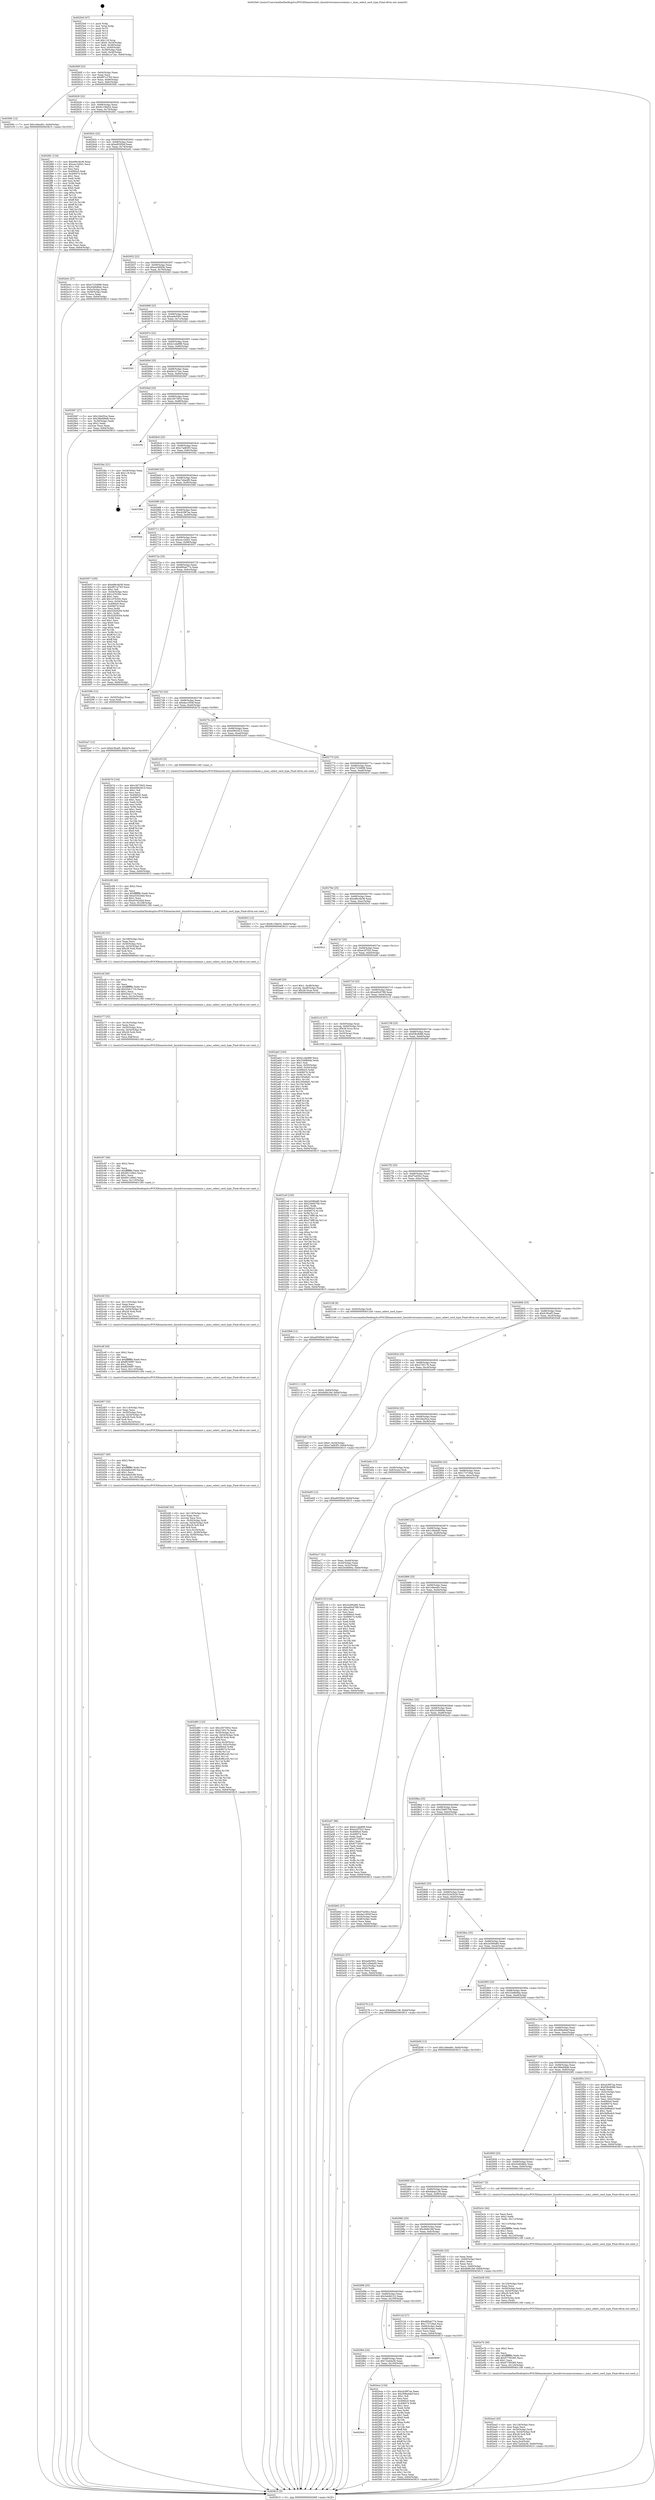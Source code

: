 digraph "0x4025e0" {
  label = "0x4025e0 (/mnt/c/Users/mathe/Desktop/tcc/POCII/binaries/extr_linuxdriversmmccoremmc.c_mmc_select_card_type_Final-ollvm.out::main(0))"
  labelloc = "t"
  node[shape=record]

  Entry [label="",width=0.3,height=0.3,shape=circle,fillcolor=black,style=filled]
  "0x40260f" [label="{
     0x40260f [23]\l
     | [instrs]\l
     &nbsp;&nbsp;0x40260f \<+3\>: mov -0x64(%rbp),%eax\l
     &nbsp;&nbsp;0x402612 \<+2\>: mov %eax,%ecx\l
     &nbsp;&nbsp;0x402614 \<+6\>: sub $0x997c3763,%ecx\l
     &nbsp;&nbsp;0x40261a \<+3\>: mov %eax,-0x68(%rbp)\l
     &nbsp;&nbsp;0x40261d \<+3\>: mov %ecx,-0x6c(%rbp)\l
     &nbsp;&nbsp;0x402620 \<+6\>: je 00000000004030fc \<main+0xb1c\>\l
  }"]
  "0x4030fc" [label="{
     0x4030fc [12]\l
     | [instrs]\l
     &nbsp;&nbsp;0x4030fc \<+7\>: movl $0x1efeed0c,-0x64(%rbp)\l
     &nbsp;&nbsp;0x403103 \<+5\>: jmp 0000000000403615 \<main+0x1035\>\l
  }"]
  "0x402626" [label="{
     0x402626 [22]\l
     | [instrs]\l
     &nbsp;&nbsp;0x402626 \<+5\>: jmp 000000000040262b \<main+0x4b\>\l
     &nbsp;&nbsp;0x40262b \<+3\>: mov -0x68(%rbp),%eax\l
     &nbsp;&nbsp;0x40262e \<+5\>: sub $0x9c158e54,%eax\l
     &nbsp;&nbsp;0x402633 \<+3\>: mov %eax,-0x70(%rbp)\l
     &nbsp;&nbsp;0x402636 \<+6\>: je 0000000000402fd1 \<main+0x9f1\>\l
  }"]
  Exit [label="",width=0.3,height=0.3,shape=circle,fillcolor=black,style=filled,peripheries=2]
  "0x402fd1" [label="{
     0x402fd1 [134]\l
     | [instrs]\l
     &nbsp;&nbsp;0x402fd1 \<+5\>: mov $0xe86c4b38,%eax\l
     &nbsp;&nbsp;0x402fd6 \<+5\>: mov $0xcec1b0d1,%ecx\l
     &nbsp;&nbsp;0x402fdb \<+2\>: mov $0x1,%dl\l
     &nbsp;&nbsp;0x402fdd \<+2\>: xor %esi,%esi\l
     &nbsp;&nbsp;0x402fdf \<+7\>: mov 0x4060c0,%edi\l
     &nbsp;&nbsp;0x402fe6 \<+8\>: mov 0x406074,%r8d\l
     &nbsp;&nbsp;0x402fee \<+3\>: sub $0x1,%esi\l
     &nbsp;&nbsp;0x402ff1 \<+3\>: mov %edi,%r9d\l
     &nbsp;&nbsp;0x402ff4 \<+3\>: add %esi,%r9d\l
     &nbsp;&nbsp;0x402ff7 \<+4\>: imul %r9d,%edi\l
     &nbsp;&nbsp;0x402ffb \<+3\>: and $0x1,%edi\l
     &nbsp;&nbsp;0x402ffe \<+3\>: cmp $0x0,%edi\l
     &nbsp;&nbsp;0x403001 \<+4\>: sete %r10b\l
     &nbsp;&nbsp;0x403005 \<+4\>: cmp $0xa,%r8d\l
     &nbsp;&nbsp;0x403009 \<+4\>: setl %r11b\l
     &nbsp;&nbsp;0x40300d \<+3\>: mov %r10b,%bl\l
     &nbsp;&nbsp;0x403010 \<+3\>: xor $0xff,%bl\l
     &nbsp;&nbsp;0x403013 \<+3\>: mov %r11b,%r14b\l
     &nbsp;&nbsp;0x403016 \<+4\>: xor $0xff,%r14b\l
     &nbsp;&nbsp;0x40301a \<+3\>: xor $0x1,%dl\l
     &nbsp;&nbsp;0x40301d \<+3\>: mov %bl,%r15b\l
     &nbsp;&nbsp;0x403020 \<+4\>: and $0xff,%r15b\l
     &nbsp;&nbsp;0x403024 \<+3\>: and %dl,%r10b\l
     &nbsp;&nbsp;0x403027 \<+3\>: mov %r14b,%r12b\l
     &nbsp;&nbsp;0x40302a \<+4\>: and $0xff,%r12b\l
     &nbsp;&nbsp;0x40302e \<+3\>: and %dl,%r11b\l
     &nbsp;&nbsp;0x403031 \<+3\>: or %r10b,%r15b\l
     &nbsp;&nbsp;0x403034 \<+3\>: or %r11b,%r12b\l
     &nbsp;&nbsp;0x403037 \<+3\>: xor %r12b,%r15b\l
     &nbsp;&nbsp;0x40303a \<+3\>: or %r14b,%bl\l
     &nbsp;&nbsp;0x40303d \<+3\>: xor $0xff,%bl\l
     &nbsp;&nbsp;0x403040 \<+3\>: or $0x1,%dl\l
     &nbsp;&nbsp;0x403043 \<+2\>: and %dl,%bl\l
     &nbsp;&nbsp;0x403045 \<+3\>: or %bl,%r15b\l
     &nbsp;&nbsp;0x403048 \<+4\>: test $0x1,%r15b\l
     &nbsp;&nbsp;0x40304c \<+3\>: cmovne %ecx,%eax\l
     &nbsp;&nbsp;0x40304f \<+3\>: mov %eax,-0x64(%rbp)\l
     &nbsp;&nbsp;0x403052 \<+5\>: jmp 0000000000403615 \<main+0x1035\>\l
  }"]
  "0x40263c" [label="{
     0x40263c [22]\l
     | [instrs]\l
     &nbsp;&nbsp;0x40263c \<+5\>: jmp 0000000000402641 \<main+0x61\>\l
     &nbsp;&nbsp;0x402641 \<+3\>: mov -0x68(%rbp),%eax\l
     &nbsp;&nbsp;0x402644 \<+5\>: sub $0xa955f5ef,%eax\l
     &nbsp;&nbsp;0x402649 \<+3\>: mov %eax,-0x74(%rbp)\l
     &nbsp;&nbsp;0x40264c \<+6\>: je 0000000000402e0c \<main+0x82c\>\l
  }"]
  "0x4032a7" [label="{
     0x4032a7 [12]\l
     | [instrs]\l
     &nbsp;&nbsp;0x4032a7 \<+7\>: movl $0xfc3fcaf5,-0x64(%rbp)\l
     &nbsp;&nbsp;0x4032ae \<+5\>: jmp 0000000000403615 \<main+0x1035\>\l
  }"]
  "0x402e0c" [label="{
     0x402e0c [27]\l
     | [instrs]\l
     &nbsp;&nbsp;0x402e0c \<+5\>: mov $0xe7234898,%eax\l
     &nbsp;&nbsp;0x402e11 \<+5\>: mov $0x43d0d6dc,%ecx\l
     &nbsp;&nbsp;0x402e16 \<+3\>: mov -0x5c(%rbp),%edx\l
     &nbsp;&nbsp;0x402e19 \<+3\>: cmp -0x58(%rbp),%edx\l
     &nbsp;&nbsp;0x402e1c \<+3\>: cmovl %ecx,%eax\l
     &nbsp;&nbsp;0x402e1f \<+3\>: mov %eax,-0x64(%rbp)\l
     &nbsp;&nbsp;0x402e22 \<+5\>: jmp 0000000000403615 \<main+0x1035\>\l
  }"]
  "0x402652" [label="{
     0x402652 [22]\l
     | [instrs]\l
     &nbsp;&nbsp;0x402652 \<+5\>: jmp 0000000000402657 \<main+0x77\>\l
     &nbsp;&nbsp;0x402657 \<+3\>: mov -0x68(%rbp),%eax\l
     &nbsp;&nbsp;0x40265a \<+5\>: sub $0xaa36f45b,%eax\l
     &nbsp;&nbsp;0x40265f \<+3\>: mov %eax,-0x78(%rbp)\l
     &nbsp;&nbsp;0x402662 \<+6\>: je 00000000004032bf \<main+0xcdf\>\l
  }"]
  "0x4031e0" [label="{
     0x4031e0 [150]\l
     | [instrs]\l
     &nbsp;&nbsp;0x4031e0 \<+5\>: mov $0x2e590a80,%edx\l
     &nbsp;&nbsp;0x4031e5 \<+5\>: mov $0x23b8570b,%esi\l
     &nbsp;&nbsp;0x4031ea \<+3\>: mov $0x1,%r8b\l
     &nbsp;&nbsp;0x4031ed \<+8\>: mov 0x4060c0,%r9d\l
     &nbsp;&nbsp;0x4031f5 \<+8\>: mov 0x406074,%r10d\l
     &nbsp;&nbsp;0x4031fd \<+3\>: mov %r9d,%r11d\l
     &nbsp;&nbsp;0x403200 \<+7\>: sub $0x27df81da,%r11d\l
     &nbsp;&nbsp;0x403207 \<+4\>: sub $0x1,%r11d\l
     &nbsp;&nbsp;0x40320b \<+7\>: add $0x27df81da,%r11d\l
     &nbsp;&nbsp;0x403212 \<+4\>: imul %r11d,%r9d\l
     &nbsp;&nbsp;0x403216 \<+4\>: and $0x1,%r9d\l
     &nbsp;&nbsp;0x40321a \<+4\>: cmp $0x0,%r9d\l
     &nbsp;&nbsp;0x40321e \<+3\>: sete %bl\l
     &nbsp;&nbsp;0x403221 \<+4\>: cmp $0xa,%r10d\l
     &nbsp;&nbsp;0x403225 \<+4\>: setl %r14b\l
     &nbsp;&nbsp;0x403229 \<+3\>: mov %bl,%r15b\l
     &nbsp;&nbsp;0x40322c \<+4\>: xor $0xff,%r15b\l
     &nbsp;&nbsp;0x403230 \<+3\>: mov %r14b,%r12b\l
     &nbsp;&nbsp;0x403233 \<+4\>: xor $0xff,%r12b\l
     &nbsp;&nbsp;0x403237 \<+4\>: xor $0x0,%r8b\l
     &nbsp;&nbsp;0x40323b \<+3\>: mov %r15b,%r13b\l
     &nbsp;&nbsp;0x40323e \<+4\>: and $0x0,%r13b\l
     &nbsp;&nbsp;0x403242 \<+3\>: and %r8b,%bl\l
     &nbsp;&nbsp;0x403245 \<+3\>: mov %r12b,%al\l
     &nbsp;&nbsp;0x403248 \<+2\>: and $0x0,%al\l
     &nbsp;&nbsp;0x40324a \<+3\>: and %r8b,%r14b\l
     &nbsp;&nbsp;0x40324d \<+3\>: or %bl,%r13b\l
     &nbsp;&nbsp;0x403250 \<+3\>: or %r14b,%al\l
     &nbsp;&nbsp;0x403253 \<+3\>: xor %al,%r13b\l
     &nbsp;&nbsp;0x403256 \<+3\>: or %r12b,%r15b\l
     &nbsp;&nbsp;0x403259 \<+4\>: xor $0xff,%r15b\l
     &nbsp;&nbsp;0x40325d \<+4\>: or $0x0,%r8b\l
     &nbsp;&nbsp;0x403261 \<+3\>: and %r8b,%r15b\l
     &nbsp;&nbsp;0x403264 \<+3\>: or %r15b,%r13b\l
     &nbsp;&nbsp;0x403267 \<+4\>: test $0x1,%r13b\l
     &nbsp;&nbsp;0x40326b \<+3\>: cmovne %esi,%edx\l
     &nbsp;&nbsp;0x40326e \<+3\>: mov %edx,-0x64(%rbp)\l
     &nbsp;&nbsp;0x403271 \<+5\>: jmp 0000000000403615 \<main+0x1035\>\l
  }"]
  "0x4032bf" [label="{
     0x4032bf\l
  }", style=dashed]
  "0x402668" [label="{
     0x402668 [22]\l
     | [instrs]\l
     &nbsp;&nbsp;0x402668 \<+5\>: jmp 000000000040266d \<main+0x8d\>\l
     &nbsp;&nbsp;0x40266d \<+3\>: mov -0x68(%rbp),%eax\l
     &nbsp;&nbsp;0x402670 \<+5\>: sub $0xaefe5061,%eax\l
     &nbsp;&nbsp;0x402675 \<+3\>: mov %eax,-0x7c(%rbp)\l
     &nbsp;&nbsp;0x402678 \<+6\>: je 00000000004032b3 \<main+0xcd3\>\l
  }"]
  "0x403111" [label="{
     0x403111 [19]\l
     | [instrs]\l
     &nbsp;&nbsp;0x403111 \<+7\>: movl $0x0,-0x60(%rbp)\l
     &nbsp;&nbsp;0x403118 \<+7\>: movl $0x4b9b1fef,-0x64(%rbp)\l
     &nbsp;&nbsp;0x40311f \<+5\>: jmp 0000000000403615 \<main+0x1035\>\l
  }"]
  "0x4032b3" [label="{
     0x4032b3\l
  }", style=dashed]
  "0x40267e" [label="{
     0x40267e [22]\l
     | [instrs]\l
     &nbsp;&nbsp;0x40267e \<+5\>: jmp 0000000000402683 \<main+0xa3\>\l
     &nbsp;&nbsp;0x402683 \<+3\>: mov -0x68(%rbp),%eax\l
     &nbsp;&nbsp;0x402686 \<+5\>: sub $0xb1cde898,%eax\l
     &nbsp;&nbsp;0x40268b \<+3\>: mov %eax,-0x80(%rbp)\l
     &nbsp;&nbsp;0x40268e \<+6\>: je 00000000004033d1 \<main+0xdf1\>\l
  }"]
  "0x4029cd" [label="{
     0x4029cd\l
  }", style=dashed]
  "0x4033d1" [label="{
     0x4033d1\l
  }", style=dashed]
  "0x402694" [label="{
     0x402694 [25]\l
     | [instrs]\l
     &nbsp;&nbsp;0x402694 \<+5\>: jmp 0000000000402699 \<main+0xb9\>\l
     &nbsp;&nbsp;0x402699 \<+3\>: mov -0x68(%rbp),%eax\l
     &nbsp;&nbsp;0x40269c \<+5\>: sub $0xbb1a72ac,%eax\l
     &nbsp;&nbsp;0x4026a1 \<+6\>: mov %eax,-0x84(%rbp)\l
     &nbsp;&nbsp;0x4026a7 \<+6\>: je 00000000004029d7 \<main+0x3f7\>\l
  }"]
  "0x402ece" [label="{
     0x402ece [134]\l
     | [instrs]\l
     &nbsp;&nbsp;0x402ece \<+5\>: mov $0xcb3f97aa,%eax\l
     &nbsp;&nbsp;0x402ed3 \<+5\>: mov $0x368a4daf,%ecx\l
     &nbsp;&nbsp;0x402ed8 \<+2\>: mov $0x1,%dl\l
     &nbsp;&nbsp;0x402eda \<+2\>: xor %esi,%esi\l
     &nbsp;&nbsp;0x402edc \<+7\>: mov 0x4060c0,%edi\l
     &nbsp;&nbsp;0x402ee3 \<+8\>: mov 0x406074,%r8d\l
     &nbsp;&nbsp;0x402eeb \<+3\>: sub $0x1,%esi\l
     &nbsp;&nbsp;0x402eee \<+3\>: mov %edi,%r9d\l
     &nbsp;&nbsp;0x402ef1 \<+3\>: add %esi,%r9d\l
     &nbsp;&nbsp;0x402ef4 \<+4\>: imul %r9d,%edi\l
     &nbsp;&nbsp;0x402ef8 \<+3\>: and $0x1,%edi\l
     &nbsp;&nbsp;0x402efb \<+3\>: cmp $0x0,%edi\l
     &nbsp;&nbsp;0x402efe \<+4\>: sete %r10b\l
     &nbsp;&nbsp;0x402f02 \<+4\>: cmp $0xa,%r8d\l
     &nbsp;&nbsp;0x402f06 \<+4\>: setl %r11b\l
     &nbsp;&nbsp;0x402f0a \<+3\>: mov %r10b,%bl\l
     &nbsp;&nbsp;0x402f0d \<+3\>: xor $0xff,%bl\l
     &nbsp;&nbsp;0x402f10 \<+3\>: mov %r11b,%r14b\l
     &nbsp;&nbsp;0x402f13 \<+4\>: xor $0xff,%r14b\l
     &nbsp;&nbsp;0x402f17 \<+3\>: xor $0x1,%dl\l
     &nbsp;&nbsp;0x402f1a \<+3\>: mov %bl,%r15b\l
     &nbsp;&nbsp;0x402f1d \<+4\>: and $0xff,%r15b\l
     &nbsp;&nbsp;0x402f21 \<+3\>: and %dl,%r10b\l
     &nbsp;&nbsp;0x402f24 \<+3\>: mov %r14b,%r12b\l
     &nbsp;&nbsp;0x402f27 \<+4\>: and $0xff,%r12b\l
     &nbsp;&nbsp;0x402f2b \<+3\>: and %dl,%r11b\l
     &nbsp;&nbsp;0x402f2e \<+3\>: or %r10b,%r15b\l
     &nbsp;&nbsp;0x402f31 \<+3\>: or %r11b,%r12b\l
     &nbsp;&nbsp;0x402f34 \<+3\>: xor %r12b,%r15b\l
     &nbsp;&nbsp;0x402f37 \<+3\>: or %r14b,%bl\l
     &nbsp;&nbsp;0x402f3a \<+3\>: xor $0xff,%bl\l
     &nbsp;&nbsp;0x402f3d \<+3\>: or $0x1,%dl\l
     &nbsp;&nbsp;0x402f40 \<+2\>: and %dl,%bl\l
     &nbsp;&nbsp;0x402f42 \<+3\>: or %bl,%r15b\l
     &nbsp;&nbsp;0x402f45 \<+4\>: test $0x1,%r15b\l
     &nbsp;&nbsp;0x402f49 \<+3\>: cmovne %ecx,%eax\l
     &nbsp;&nbsp;0x402f4c \<+3\>: mov %eax,-0x64(%rbp)\l
     &nbsp;&nbsp;0x402f4f \<+5\>: jmp 0000000000403615 \<main+0x1035\>\l
  }"]
  "0x4029d7" [label="{
     0x4029d7 [27]\l
     | [instrs]\l
     &nbsp;&nbsp;0x4029d7 \<+5\>: mov $0x16dcf3ce,%eax\l
     &nbsp;&nbsp;0x4029dc \<+5\>: mov $0x38bd08d8,%ecx\l
     &nbsp;&nbsp;0x4029e1 \<+3\>: mov -0x30(%rbp),%edx\l
     &nbsp;&nbsp;0x4029e4 \<+3\>: cmp $0x2,%edx\l
     &nbsp;&nbsp;0x4029e7 \<+3\>: cmovne %ecx,%eax\l
     &nbsp;&nbsp;0x4029ea \<+3\>: mov %eax,-0x64(%rbp)\l
     &nbsp;&nbsp;0x4029ed \<+5\>: jmp 0000000000403615 \<main+0x1035\>\l
  }"]
  "0x4026ad" [label="{
     0x4026ad [25]\l
     | [instrs]\l
     &nbsp;&nbsp;0x4026ad \<+5\>: jmp 00000000004026b2 \<main+0xd2\>\l
     &nbsp;&nbsp;0x4026b2 \<+3\>: mov -0x68(%rbp),%eax\l
     &nbsp;&nbsp;0x4026b5 \<+5\>: sub $0xc3673932,%eax\l
     &nbsp;&nbsp;0x4026ba \<+6\>: mov %eax,-0x88(%rbp)\l
     &nbsp;&nbsp;0x4026c0 \<+6\>: je 00000000004033fc \<main+0xe1c\>\l
  }"]
  "0x403615" [label="{
     0x403615 [5]\l
     | [instrs]\l
     &nbsp;&nbsp;0x403615 \<+5\>: jmp 000000000040260f \<main+0x2f\>\l
  }"]
  "0x4025e0" [label="{
     0x4025e0 [47]\l
     | [instrs]\l
     &nbsp;&nbsp;0x4025e0 \<+1\>: push %rbp\l
     &nbsp;&nbsp;0x4025e1 \<+3\>: mov %rsp,%rbp\l
     &nbsp;&nbsp;0x4025e4 \<+2\>: push %r15\l
     &nbsp;&nbsp;0x4025e6 \<+2\>: push %r14\l
     &nbsp;&nbsp;0x4025e8 \<+2\>: push %r13\l
     &nbsp;&nbsp;0x4025ea \<+2\>: push %r12\l
     &nbsp;&nbsp;0x4025ec \<+1\>: push %rbx\l
     &nbsp;&nbsp;0x4025ed \<+7\>: sub $0x118,%rsp\l
     &nbsp;&nbsp;0x4025f4 \<+7\>: movl $0x0,-0x34(%rbp)\l
     &nbsp;&nbsp;0x4025fb \<+3\>: mov %edi,-0x38(%rbp)\l
     &nbsp;&nbsp;0x4025fe \<+4\>: mov %rsi,-0x40(%rbp)\l
     &nbsp;&nbsp;0x402602 \<+3\>: mov -0x38(%rbp),%edi\l
     &nbsp;&nbsp;0x402605 \<+3\>: mov %edi,-0x30(%rbp)\l
     &nbsp;&nbsp;0x402608 \<+7\>: movl $0xbb1a72ac,-0x64(%rbp)\l
  }"]
  "0x4029b4" [label="{
     0x4029b4 [25]\l
     | [instrs]\l
     &nbsp;&nbsp;0x4029b4 \<+5\>: jmp 00000000004029b9 \<main+0x3d9\>\l
     &nbsp;&nbsp;0x4029b9 \<+3\>: mov -0x68(%rbp),%eax\l
     &nbsp;&nbsp;0x4029bc \<+5\>: sub $0x72a44a3b,%eax\l
     &nbsp;&nbsp;0x4029c1 \<+6\>: mov %eax,-0x104(%rbp)\l
     &nbsp;&nbsp;0x4029c7 \<+6\>: je 0000000000402ece \<main+0x8ee\>\l
  }"]
  "0x4033fc" [label="{
     0x4033fc\l
  }", style=dashed]
  "0x4026c6" [label="{
     0x4026c6 [25]\l
     | [instrs]\l
     &nbsp;&nbsp;0x4026c6 \<+5\>: jmp 00000000004026cb \<main+0xeb\>\l
     &nbsp;&nbsp;0x4026cb \<+3\>: mov -0x68(%rbp),%eax\l
     &nbsp;&nbsp;0x4026ce \<+5\>: sub $0xc7ad83f3,%eax\l
     &nbsp;&nbsp;0x4026d3 \<+6\>: mov %eax,-0x8c(%rbp)\l
     &nbsp;&nbsp;0x4026d9 \<+6\>: je 00000000004033bc \<main+0xddc\>\l
  }"]
  "0x403609" [label="{
     0x403609\l
  }", style=dashed]
  "0x4033bc" [label="{
     0x4033bc [21]\l
     | [instrs]\l
     &nbsp;&nbsp;0x4033bc \<+3\>: mov -0x34(%rbp),%eax\l
     &nbsp;&nbsp;0x4033bf \<+7\>: add $0x118,%rsp\l
     &nbsp;&nbsp;0x4033c6 \<+1\>: pop %rbx\l
     &nbsp;&nbsp;0x4033c7 \<+2\>: pop %r12\l
     &nbsp;&nbsp;0x4033c9 \<+2\>: pop %r13\l
     &nbsp;&nbsp;0x4033cb \<+2\>: pop %r14\l
     &nbsp;&nbsp;0x4033cd \<+2\>: pop %r15\l
     &nbsp;&nbsp;0x4033cf \<+1\>: pop %rbp\l
     &nbsp;&nbsp;0x4033d0 \<+1\>: ret\l
  }"]
  "0x4026df" [label="{
     0x4026df [25]\l
     | [instrs]\l
     &nbsp;&nbsp;0x4026df \<+5\>: jmp 00000000004026e4 \<main+0x104\>\l
     &nbsp;&nbsp;0x4026e4 \<+3\>: mov -0x68(%rbp),%eax\l
     &nbsp;&nbsp;0x4026e7 \<+5\>: sub $0xc7ebe4f0,%eax\l
     &nbsp;&nbsp;0x4026ec \<+6\>: mov %eax,-0x90(%rbp)\l
     &nbsp;&nbsp;0x4026f2 \<+6\>: je 000000000040339d \<main+0xdbd\>\l
  }"]
  "0x40299b" [label="{
     0x40299b [25]\l
     | [instrs]\l
     &nbsp;&nbsp;0x40299b \<+5\>: jmp 00000000004029a0 \<main+0x3c0\>\l
     &nbsp;&nbsp;0x4029a0 \<+3\>: mov -0x68(%rbp),%eax\l
     &nbsp;&nbsp;0x4029a3 \<+5\>: sub $0x5ab9d122,%eax\l
     &nbsp;&nbsp;0x4029a8 \<+6\>: mov %eax,-0x100(%rbp)\l
     &nbsp;&nbsp;0x4029ae \<+6\>: je 0000000000403609 \<main+0x1029\>\l
  }"]
  "0x40339d" [label="{
     0x40339d\l
  }", style=dashed]
  "0x4026f8" [label="{
     0x4026f8 [25]\l
     | [instrs]\l
     &nbsp;&nbsp;0x4026f8 \<+5\>: jmp 00000000004026fd \<main+0x11d\>\l
     &nbsp;&nbsp;0x4026fd \<+3\>: mov -0x68(%rbp),%eax\l
     &nbsp;&nbsp;0x402700 \<+5\>: sub $0xcb3f97aa,%eax\l
     &nbsp;&nbsp;0x402705 \<+6\>: mov %eax,-0x94(%rbp)\l
     &nbsp;&nbsp;0x40270b \<+6\>: je 00000000004035a4 \<main+0xfc4\>\l
  }"]
  "0x403124" [label="{
     0x403124 [27]\l
     | [instrs]\l
     &nbsp;&nbsp;0x403124 \<+5\>: mov $0xd85ab774,%eax\l
     &nbsp;&nbsp;0x403129 \<+5\>: mov $0x1737c9a4,%ecx\l
     &nbsp;&nbsp;0x40312e \<+3\>: mov -0x60(%rbp),%edx\l
     &nbsp;&nbsp;0x403131 \<+3\>: cmp -0x48(%rbp),%edx\l
     &nbsp;&nbsp;0x403134 \<+3\>: cmovl %ecx,%eax\l
     &nbsp;&nbsp;0x403137 \<+3\>: mov %eax,-0x64(%rbp)\l
     &nbsp;&nbsp;0x40313a \<+5\>: jmp 0000000000403615 \<main+0x1035\>\l
  }"]
  "0x4035a4" [label="{
     0x4035a4\l
  }", style=dashed]
  "0x402711" [label="{
     0x402711 [25]\l
     | [instrs]\l
     &nbsp;&nbsp;0x402711 \<+5\>: jmp 0000000000402716 \<main+0x136\>\l
     &nbsp;&nbsp;0x402716 \<+3\>: mov -0x68(%rbp),%eax\l
     &nbsp;&nbsp;0x402719 \<+5\>: sub $0xcec1b0d1,%eax\l
     &nbsp;&nbsp;0x40271e \<+6\>: mov %eax,-0x98(%rbp)\l
     &nbsp;&nbsp;0x402724 \<+6\>: je 0000000000403057 \<main+0xa77\>\l
  }"]
  "0x402982" [label="{
     0x402982 [25]\l
     | [instrs]\l
     &nbsp;&nbsp;0x402982 \<+5\>: jmp 0000000000402987 \<main+0x3a7\>\l
     &nbsp;&nbsp;0x402987 \<+3\>: mov -0x68(%rbp),%eax\l
     &nbsp;&nbsp;0x40298a \<+5\>: sub $0x4b9b1fef,%eax\l
     &nbsp;&nbsp;0x40298f \<+6\>: mov %eax,-0xfc(%rbp)\l
     &nbsp;&nbsp;0x402995 \<+6\>: je 0000000000403124 \<main+0xb44\>\l
  }"]
  "0x403057" [label="{
     0x403057 [165]\l
     | [instrs]\l
     &nbsp;&nbsp;0x403057 \<+5\>: mov $0xe86c4b38,%eax\l
     &nbsp;&nbsp;0x40305c \<+5\>: mov $0x997c3763,%ecx\l
     &nbsp;&nbsp;0x403061 \<+2\>: mov $0x1,%dl\l
     &nbsp;&nbsp;0x403063 \<+3\>: mov -0x54(%rbp),%esi\l
     &nbsp;&nbsp;0x403066 \<+6\>: sub $0x1d7fc50c,%esi\l
     &nbsp;&nbsp;0x40306c \<+3\>: add $0x1,%esi\l
     &nbsp;&nbsp;0x40306f \<+6\>: add $0x1d7fc50c,%esi\l
     &nbsp;&nbsp;0x403075 \<+3\>: mov %esi,-0x54(%rbp)\l
     &nbsp;&nbsp;0x403078 \<+7\>: mov 0x4060c0,%esi\l
     &nbsp;&nbsp;0x40307f \<+7\>: mov 0x406074,%edi\l
     &nbsp;&nbsp;0x403086 \<+3\>: mov %esi,%r8d\l
     &nbsp;&nbsp;0x403089 \<+7\>: add $0x52f29294,%r8d\l
     &nbsp;&nbsp;0x403090 \<+4\>: sub $0x1,%r8d\l
     &nbsp;&nbsp;0x403094 \<+7\>: sub $0x52f29294,%r8d\l
     &nbsp;&nbsp;0x40309b \<+4\>: imul %r8d,%esi\l
     &nbsp;&nbsp;0x40309f \<+3\>: and $0x1,%esi\l
     &nbsp;&nbsp;0x4030a2 \<+3\>: cmp $0x0,%esi\l
     &nbsp;&nbsp;0x4030a5 \<+4\>: sete %r9b\l
     &nbsp;&nbsp;0x4030a9 \<+3\>: cmp $0xa,%edi\l
     &nbsp;&nbsp;0x4030ac \<+4\>: setl %r10b\l
     &nbsp;&nbsp;0x4030b0 \<+3\>: mov %r9b,%r11b\l
     &nbsp;&nbsp;0x4030b3 \<+4\>: xor $0xff,%r11b\l
     &nbsp;&nbsp;0x4030b7 \<+3\>: mov %r10b,%bl\l
     &nbsp;&nbsp;0x4030ba \<+3\>: xor $0xff,%bl\l
     &nbsp;&nbsp;0x4030bd \<+3\>: xor $0x0,%dl\l
     &nbsp;&nbsp;0x4030c0 \<+3\>: mov %r11b,%r14b\l
     &nbsp;&nbsp;0x4030c3 \<+4\>: and $0x0,%r14b\l
     &nbsp;&nbsp;0x4030c7 \<+3\>: and %dl,%r9b\l
     &nbsp;&nbsp;0x4030ca \<+3\>: mov %bl,%r15b\l
     &nbsp;&nbsp;0x4030cd \<+4\>: and $0x0,%r15b\l
     &nbsp;&nbsp;0x4030d1 \<+3\>: and %dl,%r10b\l
     &nbsp;&nbsp;0x4030d4 \<+3\>: or %r9b,%r14b\l
     &nbsp;&nbsp;0x4030d7 \<+3\>: or %r10b,%r15b\l
     &nbsp;&nbsp;0x4030da \<+3\>: xor %r15b,%r14b\l
     &nbsp;&nbsp;0x4030dd \<+3\>: or %bl,%r11b\l
     &nbsp;&nbsp;0x4030e0 \<+4\>: xor $0xff,%r11b\l
     &nbsp;&nbsp;0x4030e4 \<+3\>: or $0x0,%dl\l
     &nbsp;&nbsp;0x4030e7 \<+3\>: and %dl,%r11b\l
     &nbsp;&nbsp;0x4030ea \<+3\>: or %r11b,%r14b\l
     &nbsp;&nbsp;0x4030ed \<+4\>: test $0x1,%r14b\l
     &nbsp;&nbsp;0x4030f1 \<+3\>: cmovne %ecx,%eax\l
     &nbsp;&nbsp;0x4030f4 \<+3\>: mov %eax,-0x64(%rbp)\l
     &nbsp;&nbsp;0x4030f7 \<+5\>: jmp 0000000000403615 \<main+0x1035\>\l
  }"]
  "0x40272a" [label="{
     0x40272a [25]\l
     | [instrs]\l
     &nbsp;&nbsp;0x40272a \<+5\>: jmp 000000000040272f \<main+0x14f\>\l
     &nbsp;&nbsp;0x40272f \<+3\>: mov -0x68(%rbp),%eax\l
     &nbsp;&nbsp;0x402732 \<+5\>: sub $0xd85ab774,%eax\l
     &nbsp;&nbsp;0x402737 \<+6\>: mov %eax,-0x9c(%rbp)\l
     &nbsp;&nbsp;0x40273d \<+6\>: je 000000000040329b \<main+0xcbb\>\l
  }"]
  "0x403282" [label="{
     0x403282 [25]\l
     | [instrs]\l
     &nbsp;&nbsp;0x403282 \<+2\>: xor %eax,%eax\l
     &nbsp;&nbsp;0x403284 \<+3\>: mov -0x60(%rbp),%ecx\l
     &nbsp;&nbsp;0x403287 \<+3\>: sub $0x1,%eax\l
     &nbsp;&nbsp;0x40328a \<+2\>: sub %eax,%ecx\l
     &nbsp;&nbsp;0x40328c \<+3\>: mov %ecx,-0x60(%rbp)\l
     &nbsp;&nbsp;0x40328f \<+7\>: movl $0x4b9b1fef,-0x64(%rbp)\l
     &nbsp;&nbsp;0x403296 \<+5\>: jmp 0000000000403615 \<main+0x1035\>\l
  }"]
  "0x40329b" [label="{
     0x40329b [12]\l
     | [instrs]\l
     &nbsp;&nbsp;0x40329b \<+4\>: mov -0x50(%rbp),%rax\l
     &nbsp;&nbsp;0x40329f \<+3\>: mov %rax,%rdi\l
     &nbsp;&nbsp;0x4032a2 \<+5\>: call 0000000000401030 \<free@plt\>\l
     | [calls]\l
     &nbsp;&nbsp;0x401030 \{1\} (unknown)\l
  }"]
  "0x402743" [label="{
     0x402743 [25]\l
     | [instrs]\l
     &nbsp;&nbsp;0x402743 \<+5\>: jmp 0000000000402748 \<main+0x168\>\l
     &nbsp;&nbsp;0x402748 \<+3\>: mov -0x68(%rbp),%eax\l
     &nbsp;&nbsp;0x40274b \<+5\>: sub $0xdac1954f,%eax\l
     &nbsp;&nbsp;0x402750 \<+6\>: mov %eax,-0xa0(%rbp)\l
     &nbsp;&nbsp;0x402756 \<+6\>: je 0000000000402b7d \<main+0x59d\>\l
  }"]
  "0x402ea3" [label="{
     0x402ea3 [43]\l
     | [instrs]\l
     &nbsp;&nbsp;0x402ea3 \<+6\>: mov -0x124(%rbp),%ecx\l
     &nbsp;&nbsp;0x402ea9 \<+3\>: imul %eax,%ecx\l
     &nbsp;&nbsp;0x402eac \<+4\>: mov -0x50(%rbp),%rdi\l
     &nbsp;&nbsp;0x402eb0 \<+4\>: movslq -0x54(%rbp),%r8\l
     &nbsp;&nbsp;0x402eb4 \<+4\>: imul $0x28,%r8,%r8\l
     &nbsp;&nbsp;0x402eb8 \<+3\>: add %r8,%rdi\l
     &nbsp;&nbsp;0x402ebb \<+4\>: mov 0x20(%rdi),%rdi\l
     &nbsp;&nbsp;0x402ebf \<+3\>: mov %ecx,0x4(%rdi)\l
     &nbsp;&nbsp;0x402ec2 \<+7\>: movl $0x72a44a3b,-0x64(%rbp)\l
     &nbsp;&nbsp;0x402ec9 \<+5\>: jmp 0000000000403615 \<main+0x1035\>\l
  }"]
  "0x402b7d" [label="{
     0x402b7d [134]\l
     | [instrs]\l
     &nbsp;&nbsp;0x402b7d \<+5\>: mov $0xc3673932,%eax\l
     &nbsp;&nbsp;0x402b82 \<+5\>: mov $0xe0843d14,%ecx\l
     &nbsp;&nbsp;0x402b87 \<+2\>: mov $0x1,%dl\l
     &nbsp;&nbsp;0x402b89 \<+2\>: xor %esi,%esi\l
     &nbsp;&nbsp;0x402b8b \<+7\>: mov 0x4060c0,%edi\l
     &nbsp;&nbsp;0x402b92 \<+8\>: mov 0x406074,%r8d\l
     &nbsp;&nbsp;0x402b9a \<+3\>: sub $0x1,%esi\l
     &nbsp;&nbsp;0x402b9d \<+3\>: mov %edi,%r9d\l
     &nbsp;&nbsp;0x402ba0 \<+3\>: add %esi,%r9d\l
     &nbsp;&nbsp;0x402ba3 \<+4\>: imul %r9d,%edi\l
     &nbsp;&nbsp;0x402ba7 \<+3\>: and $0x1,%edi\l
     &nbsp;&nbsp;0x402baa \<+3\>: cmp $0x0,%edi\l
     &nbsp;&nbsp;0x402bad \<+4\>: sete %r10b\l
     &nbsp;&nbsp;0x402bb1 \<+4\>: cmp $0xa,%r8d\l
     &nbsp;&nbsp;0x402bb5 \<+4\>: setl %r11b\l
     &nbsp;&nbsp;0x402bb9 \<+3\>: mov %r10b,%bl\l
     &nbsp;&nbsp;0x402bbc \<+3\>: xor $0xff,%bl\l
     &nbsp;&nbsp;0x402bbf \<+3\>: mov %r11b,%r14b\l
     &nbsp;&nbsp;0x402bc2 \<+4\>: xor $0xff,%r14b\l
     &nbsp;&nbsp;0x402bc6 \<+3\>: xor $0x0,%dl\l
     &nbsp;&nbsp;0x402bc9 \<+3\>: mov %bl,%r15b\l
     &nbsp;&nbsp;0x402bcc \<+4\>: and $0x0,%r15b\l
     &nbsp;&nbsp;0x402bd0 \<+3\>: and %dl,%r10b\l
     &nbsp;&nbsp;0x402bd3 \<+3\>: mov %r14b,%r12b\l
     &nbsp;&nbsp;0x402bd6 \<+4\>: and $0x0,%r12b\l
     &nbsp;&nbsp;0x402bda \<+3\>: and %dl,%r11b\l
     &nbsp;&nbsp;0x402bdd \<+3\>: or %r10b,%r15b\l
     &nbsp;&nbsp;0x402be0 \<+3\>: or %r11b,%r12b\l
     &nbsp;&nbsp;0x402be3 \<+3\>: xor %r12b,%r15b\l
     &nbsp;&nbsp;0x402be6 \<+3\>: or %r14b,%bl\l
     &nbsp;&nbsp;0x402be9 \<+3\>: xor $0xff,%bl\l
     &nbsp;&nbsp;0x402bec \<+3\>: or $0x0,%dl\l
     &nbsp;&nbsp;0x402bef \<+2\>: and %dl,%bl\l
     &nbsp;&nbsp;0x402bf1 \<+3\>: or %bl,%r15b\l
     &nbsp;&nbsp;0x402bf4 \<+4\>: test $0x1,%r15b\l
     &nbsp;&nbsp;0x402bf8 \<+3\>: cmovne %ecx,%eax\l
     &nbsp;&nbsp;0x402bfb \<+3\>: mov %eax,-0x64(%rbp)\l
     &nbsp;&nbsp;0x402bfe \<+5\>: jmp 0000000000403615 \<main+0x1035\>\l
  }"]
  "0x40275c" [label="{
     0x40275c [25]\l
     | [instrs]\l
     &nbsp;&nbsp;0x40275c \<+5\>: jmp 0000000000402761 \<main+0x181\>\l
     &nbsp;&nbsp;0x402761 \<+3\>: mov -0x68(%rbp),%eax\l
     &nbsp;&nbsp;0x402764 \<+5\>: sub $0xe0843d14,%eax\l
     &nbsp;&nbsp;0x402769 \<+6\>: mov %eax,-0xa4(%rbp)\l
     &nbsp;&nbsp;0x40276f \<+6\>: je 0000000000402c03 \<main+0x623\>\l
  }"]
  "0x402e7b" [label="{
     0x402e7b [40]\l
     | [instrs]\l
     &nbsp;&nbsp;0x402e7b \<+5\>: mov $0x2,%ecx\l
     &nbsp;&nbsp;0x402e80 \<+1\>: cltd\l
     &nbsp;&nbsp;0x402e81 \<+2\>: idiv %ecx\l
     &nbsp;&nbsp;0x402e83 \<+6\>: imul $0xfffffffe,%edx,%ecx\l
     &nbsp;&nbsp;0x402e89 \<+6\>: add $0x87760385,%ecx\l
     &nbsp;&nbsp;0x402e8f \<+3\>: add $0x1,%ecx\l
     &nbsp;&nbsp;0x402e92 \<+6\>: sub $0x87760385,%ecx\l
     &nbsp;&nbsp;0x402e98 \<+6\>: mov %ecx,-0x124(%rbp)\l
     &nbsp;&nbsp;0x402e9e \<+5\>: call 0000000000401160 \<next_i\>\l
     | [calls]\l
     &nbsp;&nbsp;0x401160 \{1\} (/mnt/c/Users/mathe/Desktop/tcc/POCII/binaries/extr_linuxdriversmmccoremmc.c_mmc_select_card_type_Final-ollvm.out::next_i)\l
  }"]
  "0x402c03" [label="{
     0x402c03 [5]\l
     | [instrs]\l
     &nbsp;&nbsp;0x402c03 \<+5\>: call 0000000000401160 \<next_i\>\l
     | [calls]\l
     &nbsp;&nbsp;0x401160 \{1\} (/mnt/c/Users/mathe/Desktop/tcc/POCII/binaries/extr_linuxdriversmmccoremmc.c_mmc_select_card_type_Final-ollvm.out::next_i)\l
  }"]
  "0x402775" [label="{
     0x402775 [25]\l
     | [instrs]\l
     &nbsp;&nbsp;0x402775 \<+5\>: jmp 000000000040277a \<main+0x19a\>\l
     &nbsp;&nbsp;0x40277a \<+3\>: mov -0x68(%rbp),%eax\l
     &nbsp;&nbsp;0x40277d \<+5\>: sub $0xe7234898,%eax\l
     &nbsp;&nbsp;0x402782 \<+6\>: mov %eax,-0xa8(%rbp)\l
     &nbsp;&nbsp;0x402788 \<+6\>: je 0000000000402fc5 \<main+0x9e5\>\l
  }"]
  "0x402e58" [label="{
     0x402e58 [35]\l
     | [instrs]\l
     &nbsp;&nbsp;0x402e58 \<+6\>: mov -0x120(%rbp),%ecx\l
     &nbsp;&nbsp;0x402e5e \<+3\>: imul %eax,%ecx\l
     &nbsp;&nbsp;0x402e61 \<+4\>: mov -0x50(%rbp),%rdi\l
     &nbsp;&nbsp;0x402e65 \<+4\>: movslq -0x54(%rbp),%r8\l
     &nbsp;&nbsp;0x402e69 \<+4\>: imul $0x28,%r8,%r8\l
     &nbsp;&nbsp;0x402e6d \<+3\>: add %r8,%rdi\l
     &nbsp;&nbsp;0x402e70 \<+4\>: mov 0x20(%rdi),%rdi\l
     &nbsp;&nbsp;0x402e74 \<+2\>: mov %ecx,(%rdi)\l
     &nbsp;&nbsp;0x402e76 \<+5\>: call 0000000000401160 \<next_i\>\l
     | [calls]\l
     &nbsp;&nbsp;0x401160 \{1\} (/mnt/c/Users/mathe/Desktop/tcc/POCII/binaries/extr_linuxdriversmmccoremmc.c_mmc_select_card_type_Final-ollvm.out::next_i)\l
  }"]
  "0x402fc5" [label="{
     0x402fc5 [12]\l
     | [instrs]\l
     &nbsp;&nbsp;0x402fc5 \<+7\>: movl $0x9c158e54,-0x64(%rbp)\l
     &nbsp;&nbsp;0x402fcc \<+5\>: jmp 0000000000403615 \<main+0x1035\>\l
  }"]
  "0x40278e" [label="{
     0x40278e [25]\l
     | [instrs]\l
     &nbsp;&nbsp;0x40278e \<+5\>: jmp 0000000000402793 \<main+0x1b3\>\l
     &nbsp;&nbsp;0x402793 \<+3\>: mov -0x68(%rbp),%eax\l
     &nbsp;&nbsp;0x402796 \<+5\>: sub $0xe86c4b38,%eax\l
     &nbsp;&nbsp;0x40279b \<+6\>: mov %eax,-0xac(%rbp)\l
     &nbsp;&nbsp;0x4027a1 \<+6\>: je 00000000004035c3 \<main+0xfe3\>\l
  }"]
  "0x402e2c" [label="{
     0x402e2c [44]\l
     | [instrs]\l
     &nbsp;&nbsp;0x402e2c \<+2\>: xor %ecx,%ecx\l
     &nbsp;&nbsp;0x402e2e \<+5\>: mov $0x2,%edx\l
     &nbsp;&nbsp;0x402e33 \<+6\>: mov %edx,-0x11c(%rbp)\l
     &nbsp;&nbsp;0x402e39 \<+1\>: cltd\l
     &nbsp;&nbsp;0x402e3a \<+6\>: mov -0x11c(%rbp),%esi\l
     &nbsp;&nbsp;0x402e40 \<+2\>: idiv %esi\l
     &nbsp;&nbsp;0x402e42 \<+6\>: imul $0xfffffffe,%edx,%edx\l
     &nbsp;&nbsp;0x402e48 \<+3\>: sub $0x1,%ecx\l
     &nbsp;&nbsp;0x402e4b \<+2\>: sub %ecx,%edx\l
     &nbsp;&nbsp;0x402e4d \<+6\>: mov %edx,-0x120(%rbp)\l
     &nbsp;&nbsp;0x402e53 \<+5\>: call 0000000000401160 \<next_i\>\l
     | [calls]\l
     &nbsp;&nbsp;0x401160 \{1\} (/mnt/c/Users/mathe/Desktop/tcc/POCII/binaries/extr_linuxdriversmmccoremmc.c_mmc_select_card_type_Final-ollvm.out::next_i)\l
  }"]
  "0x4035c3" [label="{
     0x4035c3\l
  }", style=dashed]
  "0x4027a7" [label="{
     0x4027a7 [25]\l
     | [instrs]\l
     &nbsp;&nbsp;0x4027a7 \<+5\>: jmp 00000000004027ac \<main+0x1cc\>\l
     &nbsp;&nbsp;0x4027ac \<+3\>: mov -0x68(%rbp),%eax\l
     &nbsp;&nbsp;0x4027af \<+5\>: sub $0xec2f7f22,%eax\l
     &nbsp;&nbsp;0x4027b4 \<+6\>: mov %eax,-0xb0(%rbp)\l
     &nbsp;&nbsp;0x4027ba \<+6\>: je 0000000000402a9f \<main+0x4bf\>\l
  }"]
  "0x402969" [label="{
     0x402969 [25]\l
     | [instrs]\l
     &nbsp;&nbsp;0x402969 \<+5\>: jmp 000000000040296e \<main+0x38e\>\l
     &nbsp;&nbsp;0x40296e \<+3\>: mov -0x68(%rbp),%eax\l
     &nbsp;&nbsp;0x402971 \<+5\>: sub $0x4abac136,%eax\l
     &nbsp;&nbsp;0x402976 \<+6\>: mov %eax,-0xf8(%rbp)\l
     &nbsp;&nbsp;0x40297c \<+6\>: je 0000000000403282 \<main+0xca2\>\l
  }"]
  "0x402a9f" [label="{
     0x402a9f [20]\l
     | [instrs]\l
     &nbsp;&nbsp;0x402a9f \<+7\>: movl $0x1,-0x48(%rbp)\l
     &nbsp;&nbsp;0x402aa6 \<+4\>: movslq -0x48(%rbp),%rax\l
     &nbsp;&nbsp;0x402aaa \<+4\>: imul $0x28,%rax,%rdi\l
     &nbsp;&nbsp;0x402aae \<+5\>: call 0000000000401050 \<malloc@plt\>\l
     | [calls]\l
     &nbsp;&nbsp;0x401050 \{1\} (unknown)\l
  }"]
  "0x4027c0" [label="{
     0x4027c0 [25]\l
     | [instrs]\l
     &nbsp;&nbsp;0x4027c0 \<+5\>: jmp 00000000004027c5 \<main+0x1e5\>\l
     &nbsp;&nbsp;0x4027c5 \<+3\>: mov -0x68(%rbp),%eax\l
     &nbsp;&nbsp;0x4027c8 \<+5\>: sub $0xed0c6788,%eax\l
     &nbsp;&nbsp;0x4027cd \<+6\>: mov %eax,-0xb4(%rbp)\l
     &nbsp;&nbsp;0x4027d3 \<+6\>: je 00000000004031c5 \<main+0xbe5\>\l
  }"]
  "0x402e27" [label="{
     0x402e27 [5]\l
     | [instrs]\l
     &nbsp;&nbsp;0x402e27 \<+5\>: call 0000000000401160 \<next_i\>\l
     | [calls]\l
     &nbsp;&nbsp;0x401160 \{1\} (/mnt/c/Users/mathe/Desktop/tcc/POCII/binaries/extr_linuxdriversmmccoremmc.c_mmc_select_card_type_Final-ollvm.out::next_i)\l
  }"]
  "0x4031c5" [label="{
     0x4031c5 [27]\l
     | [instrs]\l
     &nbsp;&nbsp;0x4031c5 \<+4\>: mov -0x50(%rbp),%rax\l
     &nbsp;&nbsp;0x4031c9 \<+4\>: movslq -0x60(%rbp),%rcx\l
     &nbsp;&nbsp;0x4031cd \<+4\>: imul $0x28,%rcx,%rcx\l
     &nbsp;&nbsp;0x4031d1 \<+3\>: add %rcx,%rax\l
     &nbsp;&nbsp;0x4031d4 \<+4\>: mov 0x20(%rax),%rax\l
     &nbsp;&nbsp;0x4031d8 \<+3\>: mov %rax,%rdi\l
     &nbsp;&nbsp;0x4031db \<+5\>: call 0000000000401030 \<free@plt\>\l
     | [calls]\l
     &nbsp;&nbsp;0x401030 \{1\} (unknown)\l
  }"]
  "0x4027d9" [label="{
     0x4027d9 [25]\l
     | [instrs]\l
     &nbsp;&nbsp;0x4027d9 \<+5\>: jmp 00000000004027de \<main+0x1fe\>\l
     &nbsp;&nbsp;0x4027de \<+3\>: mov -0x68(%rbp),%eax\l
     &nbsp;&nbsp;0x4027e1 \<+5\>: sub $0xf38c8086,%eax\l
     &nbsp;&nbsp;0x4027e6 \<+6\>: mov %eax,-0xb8(%rbp)\l
     &nbsp;&nbsp;0x4027ec \<+6\>: je 0000000000402fb9 \<main+0x9d9\>\l
  }"]
  "0x402950" [label="{
     0x402950 [25]\l
     | [instrs]\l
     &nbsp;&nbsp;0x402950 \<+5\>: jmp 0000000000402955 \<main+0x375\>\l
     &nbsp;&nbsp;0x402955 \<+3\>: mov -0x68(%rbp),%eax\l
     &nbsp;&nbsp;0x402958 \<+5\>: sub $0x43d0d6dc,%eax\l
     &nbsp;&nbsp;0x40295d \<+6\>: mov %eax,-0xf4(%rbp)\l
     &nbsp;&nbsp;0x402963 \<+6\>: je 0000000000402e27 \<main+0x847\>\l
  }"]
  "0x402fb9" [label="{
     0x402fb9 [12]\l
     | [instrs]\l
     &nbsp;&nbsp;0x402fb9 \<+7\>: movl $0xa955f5ef,-0x64(%rbp)\l
     &nbsp;&nbsp;0x402fc0 \<+5\>: jmp 0000000000403615 \<main+0x1035\>\l
  }"]
  "0x4027f2" [label="{
     0x4027f2 [25]\l
     | [instrs]\l
     &nbsp;&nbsp;0x4027f2 \<+5\>: jmp 00000000004027f7 \<main+0x217\>\l
     &nbsp;&nbsp;0x4027f7 \<+3\>: mov -0x68(%rbp),%eax\l
     &nbsp;&nbsp;0x4027fa \<+5\>: sub $0xf7a45fcc,%eax\l
     &nbsp;&nbsp;0x4027ff \<+6\>: mov %eax,-0xbc(%rbp)\l
     &nbsp;&nbsp;0x402805 \<+6\>: je 0000000000403108 \<main+0xb28\>\l
  }"]
  "0x4029f2" [label="{
     0x4029f2\l
  }", style=dashed]
  "0x403108" [label="{
     0x403108 [9]\l
     | [instrs]\l
     &nbsp;&nbsp;0x403108 \<+4\>: mov -0x50(%rbp),%rdi\l
     &nbsp;&nbsp;0x40310c \<+5\>: call 0000000000401240 \<mmc_select_card_type\>\l
     | [calls]\l
     &nbsp;&nbsp;0x401240 \{1\} (/mnt/c/Users/mathe/Desktop/tcc/POCII/binaries/extr_linuxdriversmmccoremmc.c_mmc_select_card_type_Final-ollvm.out::mmc_select_card_type)\l
  }"]
  "0x40280b" [label="{
     0x40280b [25]\l
     | [instrs]\l
     &nbsp;&nbsp;0x40280b \<+5\>: jmp 0000000000402810 \<main+0x230\>\l
     &nbsp;&nbsp;0x402810 \<+3\>: mov -0x68(%rbp),%eax\l
     &nbsp;&nbsp;0x402813 \<+5\>: sub $0xfc3fcaf5,%eax\l
     &nbsp;&nbsp;0x402818 \<+6\>: mov %eax,-0xc0(%rbp)\l
     &nbsp;&nbsp;0x40281e \<+6\>: je 00000000004033a9 \<main+0xdc9\>\l
  }"]
  "0x402937" [label="{
     0x402937 [25]\l
     | [instrs]\l
     &nbsp;&nbsp;0x402937 \<+5\>: jmp 000000000040293c \<main+0x35c\>\l
     &nbsp;&nbsp;0x40293c \<+3\>: mov -0x68(%rbp),%eax\l
     &nbsp;&nbsp;0x40293f \<+5\>: sub $0x38bd08d8,%eax\l
     &nbsp;&nbsp;0x402944 \<+6\>: mov %eax,-0xf0(%rbp)\l
     &nbsp;&nbsp;0x40294a \<+6\>: je 00000000004029f2 \<main+0x412\>\l
  }"]
  "0x4033a9" [label="{
     0x4033a9 [19]\l
     | [instrs]\l
     &nbsp;&nbsp;0x4033a9 \<+7\>: movl $0x0,-0x34(%rbp)\l
     &nbsp;&nbsp;0x4033b0 \<+7\>: movl $0xc7ad83f3,-0x64(%rbp)\l
     &nbsp;&nbsp;0x4033b7 \<+5\>: jmp 0000000000403615 \<main+0x1035\>\l
  }"]
  "0x402824" [label="{
     0x402824 [25]\l
     | [instrs]\l
     &nbsp;&nbsp;0x402824 \<+5\>: jmp 0000000000402829 \<main+0x249\>\l
     &nbsp;&nbsp;0x402829 \<+3\>: mov -0x68(%rbp),%eax\l
     &nbsp;&nbsp;0x40282c \<+5\>: sub $0x27d517b,%eax\l
     &nbsp;&nbsp;0x402831 \<+6\>: mov %eax,-0xc4(%rbp)\l
     &nbsp;&nbsp;0x402837 \<+6\>: je 0000000000402e00 \<main+0x820\>\l
  }"]
  "0x402f54" [label="{
     0x402f54 [101]\l
     | [instrs]\l
     &nbsp;&nbsp;0x402f54 \<+5\>: mov $0xcb3f97aa,%eax\l
     &nbsp;&nbsp;0x402f59 \<+5\>: mov $0xf38c8086,%ecx\l
     &nbsp;&nbsp;0x402f5e \<+2\>: xor %edx,%edx\l
     &nbsp;&nbsp;0x402f60 \<+3\>: mov -0x5c(%rbp),%esi\l
     &nbsp;&nbsp;0x402f63 \<+3\>: sub $0x1,%edx\l
     &nbsp;&nbsp;0x402f66 \<+2\>: sub %edx,%esi\l
     &nbsp;&nbsp;0x402f68 \<+3\>: mov %esi,-0x5c(%rbp)\l
     &nbsp;&nbsp;0x402f6b \<+7\>: mov 0x4060c0,%edx\l
     &nbsp;&nbsp;0x402f72 \<+7\>: mov 0x406074,%esi\l
     &nbsp;&nbsp;0x402f79 \<+2\>: mov %edx,%edi\l
     &nbsp;&nbsp;0x402f7b \<+6\>: add $0x3bf8edc0,%edi\l
     &nbsp;&nbsp;0x402f81 \<+3\>: sub $0x1,%edi\l
     &nbsp;&nbsp;0x402f84 \<+6\>: sub $0x3bf8edc0,%edi\l
     &nbsp;&nbsp;0x402f8a \<+3\>: imul %edi,%edx\l
     &nbsp;&nbsp;0x402f8d \<+3\>: and $0x1,%edx\l
     &nbsp;&nbsp;0x402f90 \<+3\>: cmp $0x0,%edx\l
     &nbsp;&nbsp;0x402f93 \<+4\>: sete %r8b\l
     &nbsp;&nbsp;0x402f97 \<+3\>: cmp $0xa,%esi\l
     &nbsp;&nbsp;0x402f9a \<+4\>: setl %r9b\l
     &nbsp;&nbsp;0x402f9e \<+3\>: mov %r8b,%r10b\l
     &nbsp;&nbsp;0x402fa1 \<+3\>: and %r9b,%r10b\l
     &nbsp;&nbsp;0x402fa4 \<+3\>: xor %r9b,%r8b\l
     &nbsp;&nbsp;0x402fa7 \<+3\>: or %r8b,%r10b\l
     &nbsp;&nbsp;0x402faa \<+4\>: test $0x1,%r10b\l
     &nbsp;&nbsp;0x402fae \<+3\>: cmovne %ecx,%eax\l
     &nbsp;&nbsp;0x402fb1 \<+3\>: mov %eax,-0x64(%rbp)\l
     &nbsp;&nbsp;0x402fb4 \<+5\>: jmp 0000000000403615 \<main+0x1035\>\l
  }"]
  "0x402e00" [label="{
     0x402e00 [12]\l
     | [instrs]\l
     &nbsp;&nbsp;0x402e00 \<+7\>: movl $0xa955f5ef,-0x64(%rbp)\l
     &nbsp;&nbsp;0x402e07 \<+5\>: jmp 0000000000403615 \<main+0x1035\>\l
  }"]
  "0x40283d" [label="{
     0x40283d [25]\l
     | [instrs]\l
     &nbsp;&nbsp;0x40283d \<+5\>: jmp 0000000000402842 \<main+0x262\>\l
     &nbsp;&nbsp;0x402842 \<+3\>: mov -0x68(%rbp),%eax\l
     &nbsp;&nbsp;0x402845 \<+5\>: sub $0x16dcf3ce,%eax\l
     &nbsp;&nbsp;0x40284a \<+6\>: mov %eax,-0xc8(%rbp)\l
     &nbsp;&nbsp;0x402850 \<+6\>: je 0000000000402a0a \<main+0x42a\>\l
  }"]
  "0x402d85" [label="{
     0x402d85 [123]\l
     | [instrs]\l
     &nbsp;&nbsp;0x402d85 \<+5\>: mov $0xc3673932,%ecx\l
     &nbsp;&nbsp;0x402d8a \<+5\>: mov $0x27d517b,%edx\l
     &nbsp;&nbsp;0x402d8f \<+4\>: mov -0x50(%rbp),%rsi\l
     &nbsp;&nbsp;0x402d93 \<+4\>: movslq -0x54(%rbp),%rdi\l
     &nbsp;&nbsp;0x402d97 \<+4\>: imul $0x28,%rdi,%rdi\l
     &nbsp;&nbsp;0x402d9b \<+3\>: add %rdi,%rsi\l
     &nbsp;&nbsp;0x402d9e \<+4\>: mov %rax,0x20(%rsi)\l
     &nbsp;&nbsp;0x402da2 \<+7\>: movl $0x0,-0x5c(%rbp)\l
     &nbsp;&nbsp;0x402da9 \<+8\>: mov 0x4060c0,%r9d\l
     &nbsp;&nbsp;0x402db1 \<+8\>: mov 0x406074,%r10d\l
     &nbsp;&nbsp;0x402db9 \<+3\>: mov %r9d,%r11d\l
     &nbsp;&nbsp;0x402dbc \<+7\>: add $0x8c96cc45,%r11d\l
     &nbsp;&nbsp;0x402dc3 \<+4\>: sub $0x1,%r11d\l
     &nbsp;&nbsp;0x402dc7 \<+7\>: sub $0x8c96cc45,%r11d\l
     &nbsp;&nbsp;0x402dce \<+4\>: imul %r11d,%r9d\l
     &nbsp;&nbsp;0x402dd2 \<+4\>: and $0x1,%r9d\l
     &nbsp;&nbsp;0x402dd6 \<+4\>: cmp $0x0,%r9d\l
     &nbsp;&nbsp;0x402dda \<+3\>: sete %bl\l
     &nbsp;&nbsp;0x402ddd \<+4\>: cmp $0xa,%r10d\l
     &nbsp;&nbsp;0x402de1 \<+4\>: setl %r14b\l
     &nbsp;&nbsp;0x402de5 \<+3\>: mov %bl,%r15b\l
     &nbsp;&nbsp;0x402de8 \<+3\>: and %r14b,%r15b\l
     &nbsp;&nbsp;0x402deb \<+3\>: xor %r14b,%bl\l
     &nbsp;&nbsp;0x402dee \<+3\>: or %bl,%r15b\l
     &nbsp;&nbsp;0x402df1 \<+4\>: test $0x1,%r15b\l
     &nbsp;&nbsp;0x402df5 \<+3\>: cmovne %edx,%ecx\l
     &nbsp;&nbsp;0x402df8 \<+3\>: mov %ecx,-0x64(%rbp)\l
     &nbsp;&nbsp;0x402dfb \<+5\>: jmp 0000000000403615 \<main+0x1035\>\l
  }"]
  "0x402a0a" [label="{
     0x402a0a [13]\l
     | [instrs]\l
     &nbsp;&nbsp;0x402a0a \<+4\>: mov -0x40(%rbp),%rax\l
     &nbsp;&nbsp;0x402a0e \<+4\>: mov 0x8(%rax),%rdi\l
     &nbsp;&nbsp;0x402a12 \<+5\>: call 0000000000401060 \<atoi@plt\>\l
     | [calls]\l
     &nbsp;&nbsp;0x401060 \{1\} (unknown)\l
  }"]
  "0x402856" [label="{
     0x402856 [25]\l
     | [instrs]\l
     &nbsp;&nbsp;0x402856 \<+5\>: jmp 000000000040285b \<main+0x27b\>\l
     &nbsp;&nbsp;0x40285b \<+3\>: mov -0x68(%rbp),%eax\l
     &nbsp;&nbsp;0x40285e \<+5\>: sub $0x1737c9a4,%eax\l
     &nbsp;&nbsp;0x402863 \<+6\>: mov %eax,-0xcc(%rbp)\l
     &nbsp;&nbsp;0x402869 \<+6\>: je 000000000040313f \<main+0xb5f\>\l
  }"]
  "0x402a17" [label="{
     0x402a17 [21]\l
     | [instrs]\l
     &nbsp;&nbsp;0x402a17 \<+3\>: mov %eax,-0x44(%rbp)\l
     &nbsp;&nbsp;0x402a1a \<+3\>: mov -0x44(%rbp),%eax\l
     &nbsp;&nbsp;0x402a1d \<+3\>: mov %eax,-0x2c(%rbp)\l
     &nbsp;&nbsp;0x402a20 \<+7\>: movl $0x20c8d94a,-0x64(%rbp)\l
     &nbsp;&nbsp;0x402a27 \<+5\>: jmp 0000000000403615 \<main+0x1035\>\l
  }"]
  "0x402d4f" [label="{
     0x402d4f [54]\l
     | [instrs]\l
     &nbsp;&nbsp;0x402d4f \<+6\>: mov -0x118(%rbp),%ecx\l
     &nbsp;&nbsp;0x402d55 \<+3\>: imul %eax,%ecx\l
     &nbsp;&nbsp;0x402d58 \<+3\>: movslq %ecx,%rsi\l
     &nbsp;&nbsp;0x402d5b \<+4\>: mov -0x50(%rbp),%rdi\l
     &nbsp;&nbsp;0x402d5f \<+4\>: movslq -0x54(%rbp),%r8\l
     &nbsp;&nbsp;0x402d63 \<+4\>: imul $0x28,%r8,%r8\l
     &nbsp;&nbsp;0x402d67 \<+3\>: add %r8,%rdi\l
     &nbsp;&nbsp;0x402d6a \<+4\>: mov %rsi,0x18(%rdi)\l
     &nbsp;&nbsp;0x402d6e \<+7\>: movl $0x1,-0x58(%rbp)\l
     &nbsp;&nbsp;0x402d75 \<+4\>: movslq -0x58(%rbp),%rsi\l
     &nbsp;&nbsp;0x402d79 \<+4\>: shl $0x3,%rsi\l
     &nbsp;&nbsp;0x402d7d \<+3\>: mov %rsi,%rdi\l
     &nbsp;&nbsp;0x402d80 \<+5\>: call 0000000000401050 \<malloc@plt\>\l
     | [calls]\l
     &nbsp;&nbsp;0x401050 \{1\} (unknown)\l
  }"]
  "0x40313f" [label="{
     0x40313f [134]\l
     | [instrs]\l
     &nbsp;&nbsp;0x40313f \<+5\>: mov $0x2e590a80,%eax\l
     &nbsp;&nbsp;0x403144 \<+5\>: mov $0xed0c6788,%ecx\l
     &nbsp;&nbsp;0x403149 \<+2\>: mov $0x1,%dl\l
     &nbsp;&nbsp;0x40314b \<+2\>: xor %esi,%esi\l
     &nbsp;&nbsp;0x40314d \<+7\>: mov 0x4060c0,%edi\l
     &nbsp;&nbsp;0x403154 \<+8\>: mov 0x406074,%r8d\l
     &nbsp;&nbsp;0x40315c \<+3\>: sub $0x1,%esi\l
     &nbsp;&nbsp;0x40315f \<+3\>: mov %edi,%r9d\l
     &nbsp;&nbsp;0x403162 \<+3\>: add %esi,%r9d\l
     &nbsp;&nbsp;0x403165 \<+4\>: imul %r9d,%edi\l
     &nbsp;&nbsp;0x403169 \<+3\>: and $0x1,%edi\l
     &nbsp;&nbsp;0x40316c \<+3\>: cmp $0x0,%edi\l
     &nbsp;&nbsp;0x40316f \<+4\>: sete %r10b\l
     &nbsp;&nbsp;0x403173 \<+4\>: cmp $0xa,%r8d\l
     &nbsp;&nbsp;0x403177 \<+4\>: setl %r11b\l
     &nbsp;&nbsp;0x40317b \<+3\>: mov %r10b,%bl\l
     &nbsp;&nbsp;0x40317e \<+3\>: xor $0xff,%bl\l
     &nbsp;&nbsp;0x403181 \<+3\>: mov %r11b,%r14b\l
     &nbsp;&nbsp;0x403184 \<+4\>: xor $0xff,%r14b\l
     &nbsp;&nbsp;0x403188 \<+3\>: xor $0x0,%dl\l
     &nbsp;&nbsp;0x40318b \<+3\>: mov %bl,%r15b\l
     &nbsp;&nbsp;0x40318e \<+4\>: and $0x0,%r15b\l
     &nbsp;&nbsp;0x403192 \<+3\>: and %dl,%r10b\l
     &nbsp;&nbsp;0x403195 \<+3\>: mov %r14b,%r12b\l
     &nbsp;&nbsp;0x403198 \<+4\>: and $0x0,%r12b\l
     &nbsp;&nbsp;0x40319c \<+3\>: and %dl,%r11b\l
     &nbsp;&nbsp;0x40319f \<+3\>: or %r10b,%r15b\l
     &nbsp;&nbsp;0x4031a2 \<+3\>: or %r11b,%r12b\l
     &nbsp;&nbsp;0x4031a5 \<+3\>: xor %r12b,%r15b\l
     &nbsp;&nbsp;0x4031a8 \<+3\>: or %r14b,%bl\l
     &nbsp;&nbsp;0x4031ab \<+3\>: xor $0xff,%bl\l
     &nbsp;&nbsp;0x4031ae \<+3\>: or $0x0,%dl\l
     &nbsp;&nbsp;0x4031b1 \<+2\>: and %dl,%bl\l
     &nbsp;&nbsp;0x4031b3 \<+3\>: or %bl,%r15b\l
     &nbsp;&nbsp;0x4031b6 \<+4\>: test $0x1,%r15b\l
     &nbsp;&nbsp;0x4031ba \<+3\>: cmovne %ecx,%eax\l
     &nbsp;&nbsp;0x4031bd \<+3\>: mov %eax,-0x64(%rbp)\l
     &nbsp;&nbsp;0x4031c0 \<+5\>: jmp 0000000000403615 \<main+0x1035\>\l
  }"]
  "0x40286f" [label="{
     0x40286f [25]\l
     | [instrs]\l
     &nbsp;&nbsp;0x40286f \<+5\>: jmp 0000000000402874 \<main+0x294\>\l
     &nbsp;&nbsp;0x402874 \<+3\>: mov -0x68(%rbp),%eax\l
     &nbsp;&nbsp;0x402877 \<+5\>: sub $0x1cf4abd5,%eax\l
     &nbsp;&nbsp;0x40287c \<+6\>: mov %eax,-0xd0(%rbp)\l
     &nbsp;&nbsp;0x402882 \<+6\>: je 0000000000402a47 \<main+0x467\>\l
  }"]
  "0x402d27" [label="{
     0x402d27 [40]\l
     | [instrs]\l
     &nbsp;&nbsp;0x402d27 \<+5\>: mov $0x2,%ecx\l
     &nbsp;&nbsp;0x402d2c \<+1\>: cltd\l
     &nbsp;&nbsp;0x402d2d \<+2\>: idiv %ecx\l
     &nbsp;&nbsp;0x402d2f \<+6\>: imul $0xfffffffe,%edx,%ecx\l
     &nbsp;&nbsp;0x402d35 \<+6\>: sub $0x4afa3c99,%ecx\l
     &nbsp;&nbsp;0x402d3b \<+3\>: add $0x1,%ecx\l
     &nbsp;&nbsp;0x402d3e \<+6\>: add $0x4afa3c99,%ecx\l
     &nbsp;&nbsp;0x402d44 \<+6\>: mov %ecx,-0x118(%rbp)\l
     &nbsp;&nbsp;0x402d4a \<+5\>: call 0000000000401160 \<next_i\>\l
     | [calls]\l
     &nbsp;&nbsp;0x401160 \{1\} (/mnt/c/Users/mathe/Desktop/tcc/POCII/binaries/extr_linuxdriversmmccoremmc.c_mmc_select_card_type_Final-ollvm.out::next_i)\l
  }"]
  "0x402a47" [label="{
     0x402a47 [88]\l
     | [instrs]\l
     &nbsp;&nbsp;0x402a47 \<+5\>: mov $0xb1cde898,%eax\l
     &nbsp;&nbsp;0x402a4c \<+5\>: mov $0xec2f7f22,%ecx\l
     &nbsp;&nbsp;0x402a51 \<+7\>: mov 0x4060c0,%edx\l
     &nbsp;&nbsp;0x402a58 \<+7\>: mov 0x406074,%esi\l
     &nbsp;&nbsp;0x402a5f \<+2\>: mov %edx,%edi\l
     &nbsp;&nbsp;0x402a61 \<+6\>: add $0x6772b367,%edi\l
     &nbsp;&nbsp;0x402a67 \<+3\>: sub $0x1,%edi\l
     &nbsp;&nbsp;0x402a6a \<+6\>: sub $0x6772b367,%edi\l
     &nbsp;&nbsp;0x402a70 \<+3\>: imul %edi,%edx\l
     &nbsp;&nbsp;0x402a73 \<+3\>: and $0x1,%edx\l
     &nbsp;&nbsp;0x402a76 \<+3\>: cmp $0x0,%edx\l
     &nbsp;&nbsp;0x402a79 \<+4\>: sete %r8b\l
     &nbsp;&nbsp;0x402a7d \<+3\>: cmp $0xa,%esi\l
     &nbsp;&nbsp;0x402a80 \<+4\>: setl %r9b\l
     &nbsp;&nbsp;0x402a84 \<+3\>: mov %r8b,%r10b\l
     &nbsp;&nbsp;0x402a87 \<+3\>: and %r9b,%r10b\l
     &nbsp;&nbsp;0x402a8a \<+3\>: xor %r9b,%r8b\l
     &nbsp;&nbsp;0x402a8d \<+3\>: or %r8b,%r10b\l
     &nbsp;&nbsp;0x402a90 \<+4\>: test $0x1,%r10b\l
     &nbsp;&nbsp;0x402a94 \<+3\>: cmovne %ecx,%eax\l
     &nbsp;&nbsp;0x402a97 \<+3\>: mov %eax,-0x64(%rbp)\l
     &nbsp;&nbsp;0x402a9a \<+5\>: jmp 0000000000403615 \<main+0x1035\>\l
  }"]
  "0x402888" [label="{
     0x402888 [25]\l
     | [instrs]\l
     &nbsp;&nbsp;0x402888 \<+5\>: jmp 000000000040288d \<main+0x2ad\>\l
     &nbsp;&nbsp;0x40288d \<+3\>: mov -0x68(%rbp),%eax\l
     &nbsp;&nbsp;0x402890 \<+5\>: sub $0x1efeed0c,%eax\l
     &nbsp;&nbsp;0x402895 \<+6\>: mov %eax,-0xd4(%rbp)\l
     &nbsp;&nbsp;0x40289b \<+6\>: je 0000000000402b62 \<main+0x582\>\l
  }"]
  "0x402d07" [label="{
     0x402d07 [32]\l
     | [instrs]\l
     &nbsp;&nbsp;0x402d07 \<+6\>: mov -0x114(%rbp),%ecx\l
     &nbsp;&nbsp;0x402d0d \<+3\>: imul %eax,%ecx\l
     &nbsp;&nbsp;0x402d10 \<+4\>: mov -0x50(%rbp),%rsi\l
     &nbsp;&nbsp;0x402d14 \<+4\>: movslq -0x54(%rbp),%rdi\l
     &nbsp;&nbsp;0x402d18 \<+4\>: imul $0x28,%rdi,%rdi\l
     &nbsp;&nbsp;0x402d1c \<+3\>: add %rdi,%rsi\l
     &nbsp;&nbsp;0x402d1f \<+3\>: mov %ecx,0x10(%rsi)\l
     &nbsp;&nbsp;0x402d22 \<+5\>: call 0000000000401160 \<next_i\>\l
     | [calls]\l
     &nbsp;&nbsp;0x401160 \{1\} (/mnt/c/Users/mathe/Desktop/tcc/POCII/binaries/extr_linuxdriversmmccoremmc.c_mmc_select_card_type_Final-ollvm.out::next_i)\l
  }"]
  "0x402b62" [label="{
     0x402b62 [27]\l
     | [instrs]\l
     &nbsp;&nbsp;0x402b62 \<+5\>: mov $0xf7a45fcc,%eax\l
     &nbsp;&nbsp;0x402b67 \<+5\>: mov $0xdac1954f,%ecx\l
     &nbsp;&nbsp;0x402b6c \<+3\>: mov -0x54(%rbp),%edx\l
     &nbsp;&nbsp;0x402b6f \<+3\>: cmp -0x48(%rbp),%edx\l
     &nbsp;&nbsp;0x402b72 \<+3\>: cmovl %ecx,%eax\l
     &nbsp;&nbsp;0x402b75 \<+3\>: mov %eax,-0x64(%rbp)\l
     &nbsp;&nbsp;0x402b78 \<+5\>: jmp 0000000000403615 \<main+0x1035\>\l
  }"]
  "0x4028a1" [label="{
     0x4028a1 [25]\l
     | [instrs]\l
     &nbsp;&nbsp;0x4028a1 \<+5\>: jmp 00000000004028a6 \<main+0x2c6\>\l
     &nbsp;&nbsp;0x4028a6 \<+3\>: mov -0x68(%rbp),%eax\l
     &nbsp;&nbsp;0x4028a9 \<+5\>: sub $0x20c8d94a,%eax\l
     &nbsp;&nbsp;0x4028ae \<+6\>: mov %eax,-0xd8(%rbp)\l
     &nbsp;&nbsp;0x4028b4 \<+6\>: je 0000000000402a2c \<main+0x44c\>\l
  }"]
  "0x402cdf" [label="{
     0x402cdf [40]\l
     | [instrs]\l
     &nbsp;&nbsp;0x402cdf \<+5\>: mov $0x2,%ecx\l
     &nbsp;&nbsp;0x402ce4 \<+1\>: cltd\l
     &nbsp;&nbsp;0x402ce5 \<+2\>: idiv %ecx\l
     &nbsp;&nbsp;0x402ce7 \<+6\>: imul $0xfffffffe,%edx,%ecx\l
     &nbsp;&nbsp;0x402ced \<+6\>: sub $0xff236f97,%ecx\l
     &nbsp;&nbsp;0x402cf3 \<+3\>: add $0x1,%ecx\l
     &nbsp;&nbsp;0x402cf6 \<+6\>: add $0xff236f97,%ecx\l
     &nbsp;&nbsp;0x402cfc \<+6\>: mov %ecx,-0x114(%rbp)\l
     &nbsp;&nbsp;0x402d02 \<+5\>: call 0000000000401160 \<next_i\>\l
     | [calls]\l
     &nbsp;&nbsp;0x401160 \{1\} (/mnt/c/Users/mathe/Desktop/tcc/POCII/binaries/extr_linuxdriversmmccoremmc.c_mmc_select_card_type_Final-ollvm.out::next_i)\l
  }"]
  "0x402a2c" [label="{
     0x402a2c [27]\l
     | [instrs]\l
     &nbsp;&nbsp;0x402a2c \<+5\>: mov $0xaefe5061,%eax\l
     &nbsp;&nbsp;0x402a31 \<+5\>: mov $0x1cf4abd5,%ecx\l
     &nbsp;&nbsp;0x402a36 \<+3\>: mov -0x2c(%rbp),%edx\l
     &nbsp;&nbsp;0x402a39 \<+3\>: cmp $0x0,%edx\l
     &nbsp;&nbsp;0x402a3c \<+3\>: cmove %ecx,%eax\l
     &nbsp;&nbsp;0x402a3f \<+3\>: mov %eax,-0x64(%rbp)\l
     &nbsp;&nbsp;0x402a42 \<+5\>: jmp 0000000000403615 \<main+0x1035\>\l
  }"]
  "0x4028ba" [label="{
     0x4028ba [25]\l
     | [instrs]\l
     &nbsp;&nbsp;0x4028ba \<+5\>: jmp 00000000004028bf \<main+0x2df\>\l
     &nbsp;&nbsp;0x4028bf \<+3\>: mov -0x68(%rbp),%eax\l
     &nbsp;&nbsp;0x4028c2 \<+5\>: sub $0x23b8570b,%eax\l
     &nbsp;&nbsp;0x4028c7 \<+6\>: mov %eax,-0xdc(%rbp)\l
     &nbsp;&nbsp;0x4028cd \<+6\>: je 0000000000403276 \<main+0xc96\>\l
  }"]
  "0x402ab3" [label="{
     0x402ab3 [163]\l
     | [instrs]\l
     &nbsp;&nbsp;0x402ab3 \<+5\>: mov $0xb1cde898,%ecx\l
     &nbsp;&nbsp;0x402ab8 \<+5\>: mov $0x3348b9da,%edx\l
     &nbsp;&nbsp;0x402abd \<+3\>: mov $0x1,%sil\l
     &nbsp;&nbsp;0x402ac0 \<+4\>: mov %rax,-0x50(%rbp)\l
     &nbsp;&nbsp;0x402ac4 \<+7\>: movl $0x0,-0x54(%rbp)\l
     &nbsp;&nbsp;0x402acb \<+8\>: mov 0x4060c0,%r8d\l
     &nbsp;&nbsp;0x402ad3 \<+8\>: mov 0x406074,%r9d\l
     &nbsp;&nbsp;0x402adb \<+3\>: mov %r8d,%r10d\l
     &nbsp;&nbsp;0x402ade \<+7\>: add $0x195e8ef1,%r10d\l
     &nbsp;&nbsp;0x402ae5 \<+4\>: sub $0x1,%r10d\l
     &nbsp;&nbsp;0x402ae9 \<+7\>: sub $0x195e8ef1,%r10d\l
     &nbsp;&nbsp;0x402af0 \<+4\>: imul %r10d,%r8d\l
     &nbsp;&nbsp;0x402af4 \<+4\>: and $0x1,%r8d\l
     &nbsp;&nbsp;0x402af8 \<+4\>: cmp $0x0,%r8d\l
     &nbsp;&nbsp;0x402afc \<+4\>: sete %r11b\l
     &nbsp;&nbsp;0x402b00 \<+4\>: cmp $0xa,%r9d\l
     &nbsp;&nbsp;0x402b04 \<+3\>: setl %bl\l
     &nbsp;&nbsp;0x402b07 \<+3\>: mov %r11b,%r14b\l
     &nbsp;&nbsp;0x402b0a \<+4\>: xor $0xff,%r14b\l
     &nbsp;&nbsp;0x402b0e \<+3\>: mov %bl,%r15b\l
     &nbsp;&nbsp;0x402b11 \<+4\>: xor $0xff,%r15b\l
     &nbsp;&nbsp;0x402b15 \<+4\>: xor $0x0,%sil\l
     &nbsp;&nbsp;0x402b19 \<+3\>: mov %r14b,%r12b\l
     &nbsp;&nbsp;0x402b1c \<+4\>: and $0x0,%r12b\l
     &nbsp;&nbsp;0x402b20 \<+3\>: and %sil,%r11b\l
     &nbsp;&nbsp;0x402b23 \<+3\>: mov %r15b,%r13b\l
     &nbsp;&nbsp;0x402b26 \<+4\>: and $0x0,%r13b\l
     &nbsp;&nbsp;0x402b2a \<+3\>: and %sil,%bl\l
     &nbsp;&nbsp;0x402b2d \<+3\>: or %r11b,%r12b\l
     &nbsp;&nbsp;0x402b30 \<+3\>: or %bl,%r13b\l
     &nbsp;&nbsp;0x402b33 \<+3\>: xor %r13b,%r12b\l
     &nbsp;&nbsp;0x402b36 \<+3\>: or %r15b,%r14b\l
     &nbsp;&nbsp;0x402b39 \<+4\>: xor $0xff,%r14b\l
     &nbsp;&nbsp;0x402b3d \<+4\>: or $0x0,%sil\l
     &nbsp;&nbsp;0x402b41 \<+3\>: and %sil,%r14b\l
     &nbsp;&nbsp;0x402b44 \<+3\>: or %r14b,%r12b\l
     &nbsp;&nbsp;0x402b47 \<+4\>: test $0x1,%r12b\l
     &nbsp;&nbsp;0x402b4b \<+3\>: cmovne %edx,%ecx\l
     &nbsp;&nbsp;0x402b4e \<+3\>: mov %ecx,-0x64(%rbp)\l
     &nbsp;&nbsp;0x402b51 \<+5\>: jmp 0000000000403615 \<main+0x1035\>\l
  }"]
  "0x402cbf" [label="{
     0x402cbf [32]\l
     | [instrs]\l
     &nbsp;&nbsp;0x402cbf \<+6\>: mov -0x110(%rbp),%ecx\l
     &nbsp;&nbsp;0x402cc5 \<+3\>: imul %eax,%ecx\l
     &nbsp;&nbsp;0x402cc8 \<+4\>: mov -0x50(%rbp),%rsi\l
     &nbsp;&nbsp;0x402ccc \<+4\>: movslq -0x54(%rbp),%rdi\l
     &nbsp;&nbsp;0x402cd0 \<+4\>: imul $0x28,%rdi,%rdi\l
     &nbsp;&nbsp;0x402cd4 \<+3\>: add %rdi,%rsi\l
     &nbsp;&nbsp;0x402cd7 \<+3\>: mov %ecx,0xc(%rsi)\l
     &nbsp;&nbsp;0x402cda \<+5\>: call 0000000000401160 \<next_i\>\l
     | [calls]\l
     &nbsp;&nbsp;0x401160 \{1\} (/mnt/c/Users/mathe/Desktop/tcc/POCII/binaries/extr_linuxdriversmmccoremmc.c_mmc_select_card_type_Final-ollvm.out::next_i)\l
  }"]
  "0x403276" [label="{
     0x403276 [12]\l
     | [instrs]\l
     &nbsp;&nbsp;0x403276 \<+7\>: movl $0x4abac136,-0x64(%rbp)\l
     &nbsp;&nbsp;0x40327d \<+5\>: jmp 0000000000403615 \<main+0x1035\>\l
  }"]
  "0x4028d3" [label="{
     0x4028d3 [25]\l
     | [instrs]\l
     &nbsp;&nbsp;0x4028d3 \<+5\>: jmp 00000000004028d8 \<main+0x2f8\>\l
     &nbsp;&nbsp;0x4028d8 \<+3\>: mov -0x68(%rbp),%eax\l
     &nbsp;&nbsp;0x4028db \<+5\>: sub $0x2b342b29,%eax\l
     &nbsp;&nbsp;0x4028e0 \<+6\>: mov %eax,-0xe0(%rbp)\l
     &nbsp;&nbsp;0x4028e6 \<+6\>: je 0000000000403345 \<main+0xd65\>\l
  }"]
  "0x402c97" [label="{
     0x402c97 [40]\l
     | [instrs]\l
     &nbsp;&nbsp;0x402c97 \<+5\>: mov $0x2,%ecx\l
     &nbsp;&nbsp;0x402c9c \<+1\>: cltd\l
     &nbsp;&nbsp;0x402c9d \<+2\>: idiv %ecx\l
     &nbsp;&nbsp;0x402c9f \<+6\>: imul $0xfffffffe,%edx,%ecx\l
     &nbsp;&nbsp;0x402ca5 \<+6\>: sub $0x6911d9e2,%ecx\l
     &nbsp;&nbsp;0x402cab \<+3\>: add $0x1,%ecx\l
     &nbsp;&nbsp;0x402cae \<+6\>: add $0x6911d9e2,%ecx\l
     &nbsp;&nbsp;0x402cb4 \<+6\>: mov %ecx,-0x110(%rbp)\l
     &nbsp;&nbsp;0x402cba \<+5\>: call 0000000000401160 \<next_i\>\l
     | [calls]\l
     &nbsp;&nbsp;0x401160 \{1\} (/mnt/c/Users/mathe/Desktop/tcc/POCII/binaries/extr_linuxdriversmmccoremmc.c_mmc_select_card_type_Final-ollvm.out::next_i)\l
  }"]
  "0x403345" [label="{
     0x403345\l
  }", style=dashed]
  "0x4028ec" [label="{
     0x4028ec [25]\l
     | [instrs]\l
     &nbsp;&nbsp;0x4028ec \<+5\>: jmp 00000000004028f1 \<main+0x311\>\l
     &nbsp;&nbsp;0x4028f1 \<+3\>: mov -0x68(%rbp),%eax\l
     &nbsp;&nbsp;0x4028f4 \<+5\>: sub $0x2e590a80,%eax\l
     &nbsp;&nbsp;0x4028f9 \<+6\>: mov %eax,-0xe4(%rbp)\l
     &nbsp;&nbsp;0x4028ff \<+6\>: je 00000000004035e2 \<main+0x1002\>\l
  }"]
  "0x402c77" [label="{
     0x402c77 [32]\l
     | [instrs]\l
     &nbsp;&nbsp;0x402c77 \<+6\>: mov -0x10c(%rbp),%ecx\l
     &nbsp;&nbsp;0x402c7d \<+3\>: imul %eax,%ecx\l
     &nbsp;&nbsp;0x402c80 \<+4\>: mov -0x50(%rbp),%rsi\l
     &nbsp;&nbsp;0x402c84 \<+4\>: movslq -0x54(%rbp),%rdi\l
     &nbsp;&nbsp;0x402c88 \<+4\>: imul $0x28,%rdi,%rdi\l
     &nbsp;&nbsp;0x402c8c \<+3\>: add %rdi,%rsi\l
     &nbsp;&nbsp;0x402c8f \<+3\>: mov %ecx,0x8(%rsi)\l
     &nbsp;&nbsp;0x402c92 \<+5\>: call 0000000000401160 \<next_i\>\l
     | [calls]\l
     &nbsp;&nbsp;0x401160 \{1\} (/mnt/c/Users/mathe/Desktop/tcc/POCII/binaries/extr_linuxdriversmmccoremmc.c_mmc_select_card_type_Final-ollvm.out::next_i)\l
  }"]
  "0x4035e2" [label="{
     0x4035e2\l
  }", style=dashed]
  "0x402905" [label="{
     0x402905 [25]\l
     | [instrs]\l
     &nbsp;&nbsp;0x402905 \<+5\>: jmp 000000000040290a \<main+0x32a\>\l
     &nbsp;&nbsp;0x40290a \<+3\>: mov -0x68(%rbp),%eax\l
     &nbsp;&nbsp;0x40290d \<+5\>: sub $0x3348b9da,%eax\l
     &nbsp;&nbsp;0x402912 \<+6\>: mov %eax,-0xe8(%rbp)\l
     &nbsp;&nbsp;0x402918 \<+6\>: je 0000000000402b56 \<main+0x576\>\l
  }"]
  "0x402c4f" [label="{
     0x402c4f [40]\l
     | [instrs]\l
     &nbsp;&nbsp;0x402c4f \<+5\>: mov $0x2,%ecx\l
     &nbsp;&nbsp;0x402c54 \<+1\>: cltd\l
     &nbsp;&nbsp;0x402c55 \<+2\>: idiv %ecx\l
     &nbsp;&nbsp;0x402c57 \<+6\>: imul $0xfffffffe,%edx,%ecx\l
     &nbsp;&nbsp;0x402c5d \<+6\>: add $0x55dc171b,%ecx\l
     &nbsp;&nbsp;0x402c63 \<+3\>: add $0x1,%ecx\l
     &nbsp;&nbsp;0x402c66 \<+6\>: sub $0x55dc171b,%ecx\l
     &nbsp;&nbsp;0x402c6c \<+6\>: mov %ecx,-0x10c(%rbp)\l
     &nbsp;&nbsp;0x402c72 \<+5\>: call 0000000000401160 \<next_i\>\l
     | [calls]\l
     &nbsp;&nbsp;0x401160 \{1\} (/mnt/c/Users/mathe/Desktop/tcc/POCII/binaries/extr_linuxdriversmmccoremmc.c_mmc_select_card_type_Final-ollvm.out::next_i)\l
  }"]
  "0x402b56" [label="{
     0x402b56 [12]\l
     | [instrs]\l
     &nbsp;&nbsp;0x402b56 \<+7\>: movl $0x1efeed0c,-0x64(%rbp)\l
     &nbsp;&nbsp;0x402b5d \<+5\>: jmp 0000000000403615 \<main+0x1035\>\l
  }"]
  "0x40291e" [label="{
     0x40291e [25]\l
     | [instrs]\l
     &nbsp;&nbsp;0x40291e \<+5\>: jmp 0000000000402923 \<main+0x343\>\l
     &nbsp;&nbsp;0x402923 \<+3\>: mov -0x68(%rbp),%eax\l
     &nbsp;&nbsp;0x402926 \<+5\>: sub $0x368a4daf,%eax\l
     &nbsp;&nbsp;0x40292b \<+6\>: mov %eax,-0xec(%rbp)\l
     &nbsp;&nbsp;0x402931 \<+6\>: je 0000000000402f54 \<main+0x974\>\l
  }"]
  "0x402c08" [label="{
     0x402c08 [40]\l
     | [instrs]\l
     &nbsp;&nbsp;0x402c08 \<+5\>: mov $0x2,%ecx\l
     &nbsp;&nbsp;0x402c0d \<+1\>: cltd\l
     &nbsp;&nbsp;0x402c0e \<+2\>: idiv %ecx\l
     &nbsp;&nbsp;0x402c10 \<+6\>: imul $0xfffffffe,%edx,%ecx\l
     &nbsp;&nbsp;0x402c16 \<+6\>: add $0xa5342d4d,%ecx\l
     &nbsp;&nbsp;0x402c1c \<+3\>: add $0x1,%ecx\l
     &nbsp;&nbsp;0x402c1f \<+6\>: sub $0xa5342d4d,%ecx\l
     &nbsp;&nbsp;0x402c25 \<+6\>: mov %ecx,-0x108(%rbp)\l
     &nbsp;&nbsp;0x402c2b \<+5\>: call 0000000000401160 \<next_i\>\l
     | [calls]\l
     &nbsp;&nbsp;0x401160 \{1\} (/mnt/c/Users/mathe/Desktop/tcc/POCII/binaries/extr_linuxdriversmmccoremmc.c_mmc_select_card_type_Final-ollvm.out::next_i)\l
  }"]
  "0x402c30" [label="{
     0x402c30 [31]\l
     | [instrs]\l
     &nbsp;&nbsp;0x402c30 \<+6\>: mov -0x108(%rbp),%ecx\l
     &nbsp;&nbsp;0x402c36 \<+3\>: imul %eax,%ecx\l
     &nbsp;&nbsp;0x402c39 \<+4\>: mov -0x50(%rbp),%rsi\l
     &nbsp;&nbsp;0x402c3d \<+4\>: movslq -0x54(%rbp),%rdi\l
     &nbsp;&nbsp;0x402c41 \<+4\>: imul $0x28,%rdi,%rdi\l
     &nbsp;&nbsp;0x402c45 \<+3\>: add %rdi,%rsi\l
     &nbsp;&nbsp;0x402c48 \<+2\>: mov %ecx,(%rsi)\l
     &nbsp;&nbsp;0x402c4a \<+5\>: call 0000000000401160 \<next_i\>\l
     | [calls]\l
     &nbsp;&nbsp;0x401160 \{1\} (/mnt/c/Users/mathe/Desktop/tcc/POCII/binaries/extr_linuxdriversmmccoremmc.c_mmc_select_card_type_Final-ollvm.out::next_i)\l
  }"]
  Entry -> "0x4025e0" [label=" 1"]
  "0x40260f" -> "0x4030fc" [label=" 1"]
  "0x40260f" -> "0x402626" [label=" 30"]
  "0x4033bc" -> Exit [label=" 1"]
  "0x402626" -> "0x402fd1" [label=" 1"]
  "0x402626" -> "0x40263c" [label=" 29"]
  "0x4033a9" -> "0x403615" [label=" 1"]
  "0x40263c" -> "0x402e0c" [label=" 2"]
  "0x40263c" -> "0x402652" [label=" 27"]
  "0x4032a7" -> "0x403615" [label=" 1"]
  "0x402652" -> "0x4032bf" [label=" 0"]
  "0x402652" -> "0x402668" [label=" 27"]
  "0x40329b" -> "0x4032a7" [label=" 1"]
  "0x402668" -> "0x4032b3" [label=" 0"]
  "0x402668" -> "0x40267e" [label=" 27"]
  "0x403282" -> "0x403615" [label=" 1"]
  "0x40267e" -> "0x4033d1" [label=" 0"]
  "0x40267e" -> "0x402694" [label=" 27"]
  "0x403276" -> "0x403615" [label=" 1"]
  "0x402694" -> "0x4029d7" [label=" 1"]
  "0x402694" -> "0x4026ad" [label=" 26"]
  "0x4029d7" -> "0x403615" [label=" 1"]
  "0x4025e0" -> "0x40260f" [label=" 1"]
  "0x403615" -> "0x40260f" [label=" 30"]
  "0x4031e0" -> "0x403615" [label=" 1"]
  "0x4026ad" -> "0x4033fc" [label=" 0"]
  "0x4026ad" -> "0x4026c6" [label=" 26"]
  "0x40313f" -> "0x403615" [label=" 1"]
  "0x4026c6" -> "0x4033bc" [label=" 1"]
  "0x4026c6" -> "0x4026df" [label=" 25"]
  "0x403124" -> "0x403615" [label=" 2"]
  "0x4026df" -> "0x40339d" [label=" 0"]
  "0x4026df" -> "0x4026f8" [label=" 25"]
  "0x403108" -> "0x403111" [label=" 1"]
  "0x4026f8" -> "0x4035a4" [label=" 0"]
  "0x4026f8" -> "0x402711" [label=" 25"]
  "0x4030fc" -> "0x403615" [label=" 1"]
  "0x402711" -> "0x403057" [label=" 1"]
  "0x402711" -> "0x40272a" [label=" 24"]
  "0x402fd1" -> "0x403615" [label=" 1"]
  "0x40272a" -> "0x40329b" [label=" 1"]
  "0x40272a" -> "0x402743" [label=" 23"]
  "0x402fc5" -> "0x403615" [label=" 1"]
  "0x402743" -> "0x402b7d" [label=" 1"]
  "0x402743" -> "0x40275c" [label=" 22"]
  "0x402f54" -> "0x403615" [label=" 1"]
  "0x40275c" -> "0x402c03" [label=" 1"]
  "0x40275c" -> "0x402775" [label=" 21"]
  "0x402ece" -> "0x403615" [label=" 1"]
  "0x402775" -> "0x402fc5" [label=" 1"]
  "0x402775" -> "0x40278e" [label=" 20"]
  "0x4029b4" -> "0x4029cd" [label=" 0"]
  "0x40278e" -> "0x4035c3" [label=" 0"]
  "0x40278e" -> "0x4027a7" [label=" 20"]
  "0x4029b4" -> "0x402ece" [label=" 1"]
  "0x4027a7" -> "0x402a9f" [label=" 1"]
  "0x4027a7" -> "0x4027c0" [label=" 19"]
  "0x4031c5" -> "0x4031e0" [label=" 1"]
  "0x4027c0" -> "0x4031c5" [label=" 1"]
  "0x4027c0" -> "0x4027d9" [label=" 18"]
  "0x40299b" -> "0x4029b4" [label=" 1"]
  "0x4027d9" -> "0x402fb9" [label=" 1"]
  "0x4027d9" -> "0x4027f2" [label=" 17"]
  "0x403111" -> "0x403615" [label=" 1"]
  "0x4027f2" -> "0x403108" [label=" 1"]
  "0x4027f2" -> "0x40280b" [label=" 16"]
  "0x402982" -> "0x40299b" [label=" 1"]
  "0x40280b" -> "0x4033a9" [label=" 1"]
  "0x40280b" -> "0x402824" [label=" 15"]
  "0x403057" -> "0x403615" [label=" 1"]
  "0x402824" -> "0x402e00" [label=" 1"]
  "0x402824" -> "0x40283d" [label=" 14"]
  "0x402969" -> "0x402982" [label=" 3"]
  "0x40283d" -> "0x402a0a" [label=" 1"]
  "0x40283d" -> "0x402856" [label=" 13"]
  "0x402a0a" -> "0x402a17" [label=" 1"]
  "0x402a17" -> "0x403615" [label=" 1"]
  "0x402fb9" -> "0x403615" [label=" 1"]
  "0x402856" -> "0x40313f" [label=" 1"]
  "0x402856" -> "0x40286f" [label=" 12"]
  "0x402ea3" -> "0x403615" [label=" 1"]
  "0x40286f" -> "0x402a47" [label=" 1"]
  "0x40286f" -> "0x402888" [label=" 11"]
  "0x402e7b" -> "0x402ea3" [label=" 1"]
  "0x402888" -> "0x402b62" [label=" 2"]
  "0x402888" -> "0x4028a1" [label=" 9"]
  "0x402e58" -> "0x402e7b" [label=" 1"]
  "0x4028a1" -> "0x402a2c" [label=" 1"]
  "0x4028a1" -> "0x4028ba" [label=" 8"]
  "0x402a2c" -> "0x403615" [label=" 1"]
  "0x402a47" -> "0x403615" [label=" 1"]
  "0x402a9f" -> "0x402ab3" [label=" 1"]
  "0x402ab3" -> "0x403615" [label=" 1"]
  "0x402e2c" -> "0x402e58" [label=" 1"]
  "0x4028ba" -> "0x403276" [label=" 1"]
  "0x4028ba" -> "0x4028d3" [label=" 7"]
  "0x402e27" -> "0x402e2c" [label=" 1"]
  "0x4028d3" -> "0x403345" [label=" 0"]
  "0x4028d3" -> "0x4028ec" [label=" 7"]
  "0x402950" -> "0x402969" [label=" 4"]
  "0x4028ec" -> "0x4035e2" [label=" 0"]
  "0x4028ec" -> "0x402905" [label=" 7"]
  "0x402950" -> "0x402e27" [label=" 1"]
  "0x402905" -> "0x402b56" [label=" 1"]
  "0x402905" -> "0x40291e" [label=" 6"]
  "0x402b56" -> "0x403615" [label=" 1"]
  "0x402b62" -> "0x403615" [label=" 2"]
  "0x402b7d" -> "0x403615" [label=" 1"]
  "0x402c03" -> "0x402c08" [label=" 1"]
  "0x402c08" -> "0x402c30" [label=" 1"]
  "0x402c30" -> "0x402c4f" [label=" 1"]
  "0x402c4f" -> "0x402c77" [label=" 1"]
  "0x402c77" -> "0x402c97" [label=" 1"]
  "0x402c97" -> "0x402cbf" [label=" 1"]
  "0x402cbf" -> "0x402cdf" [label=" 1"]
  "0x402cdf" -> "0x402d07" [label=" 1"]
  "0x402d07" -> "0x402d27" [label=" 1"]
  "0x402d27" -> "0x402d4f" [label=" 1"]
  "0x402d4f" -> "0x402d85" [label=" 1"]
  "0x402d85" -> "0x403615" [label=" 1"]
  "0x402e00" -> "0x403615" [label=" 1"]
  "0x402e0c" -> "0x403615" [label=" 2"]
  "0x402969" -> "0x403282" [label=" 1"]
  "0x40291e" -> "0x402f54" [label=" 1"]
  "0x40291e" -> "0x402937" [label=" 5"]
  "0x402982" -> "0x403124" [label=" 2"]
  "0x402937" -> "0x4029f2" [label=" 0"]
  "0x402937" -> "0x402950" [label=" 5"]
  "0x40299b" -> "0x403609" [label=" 0"]
}
